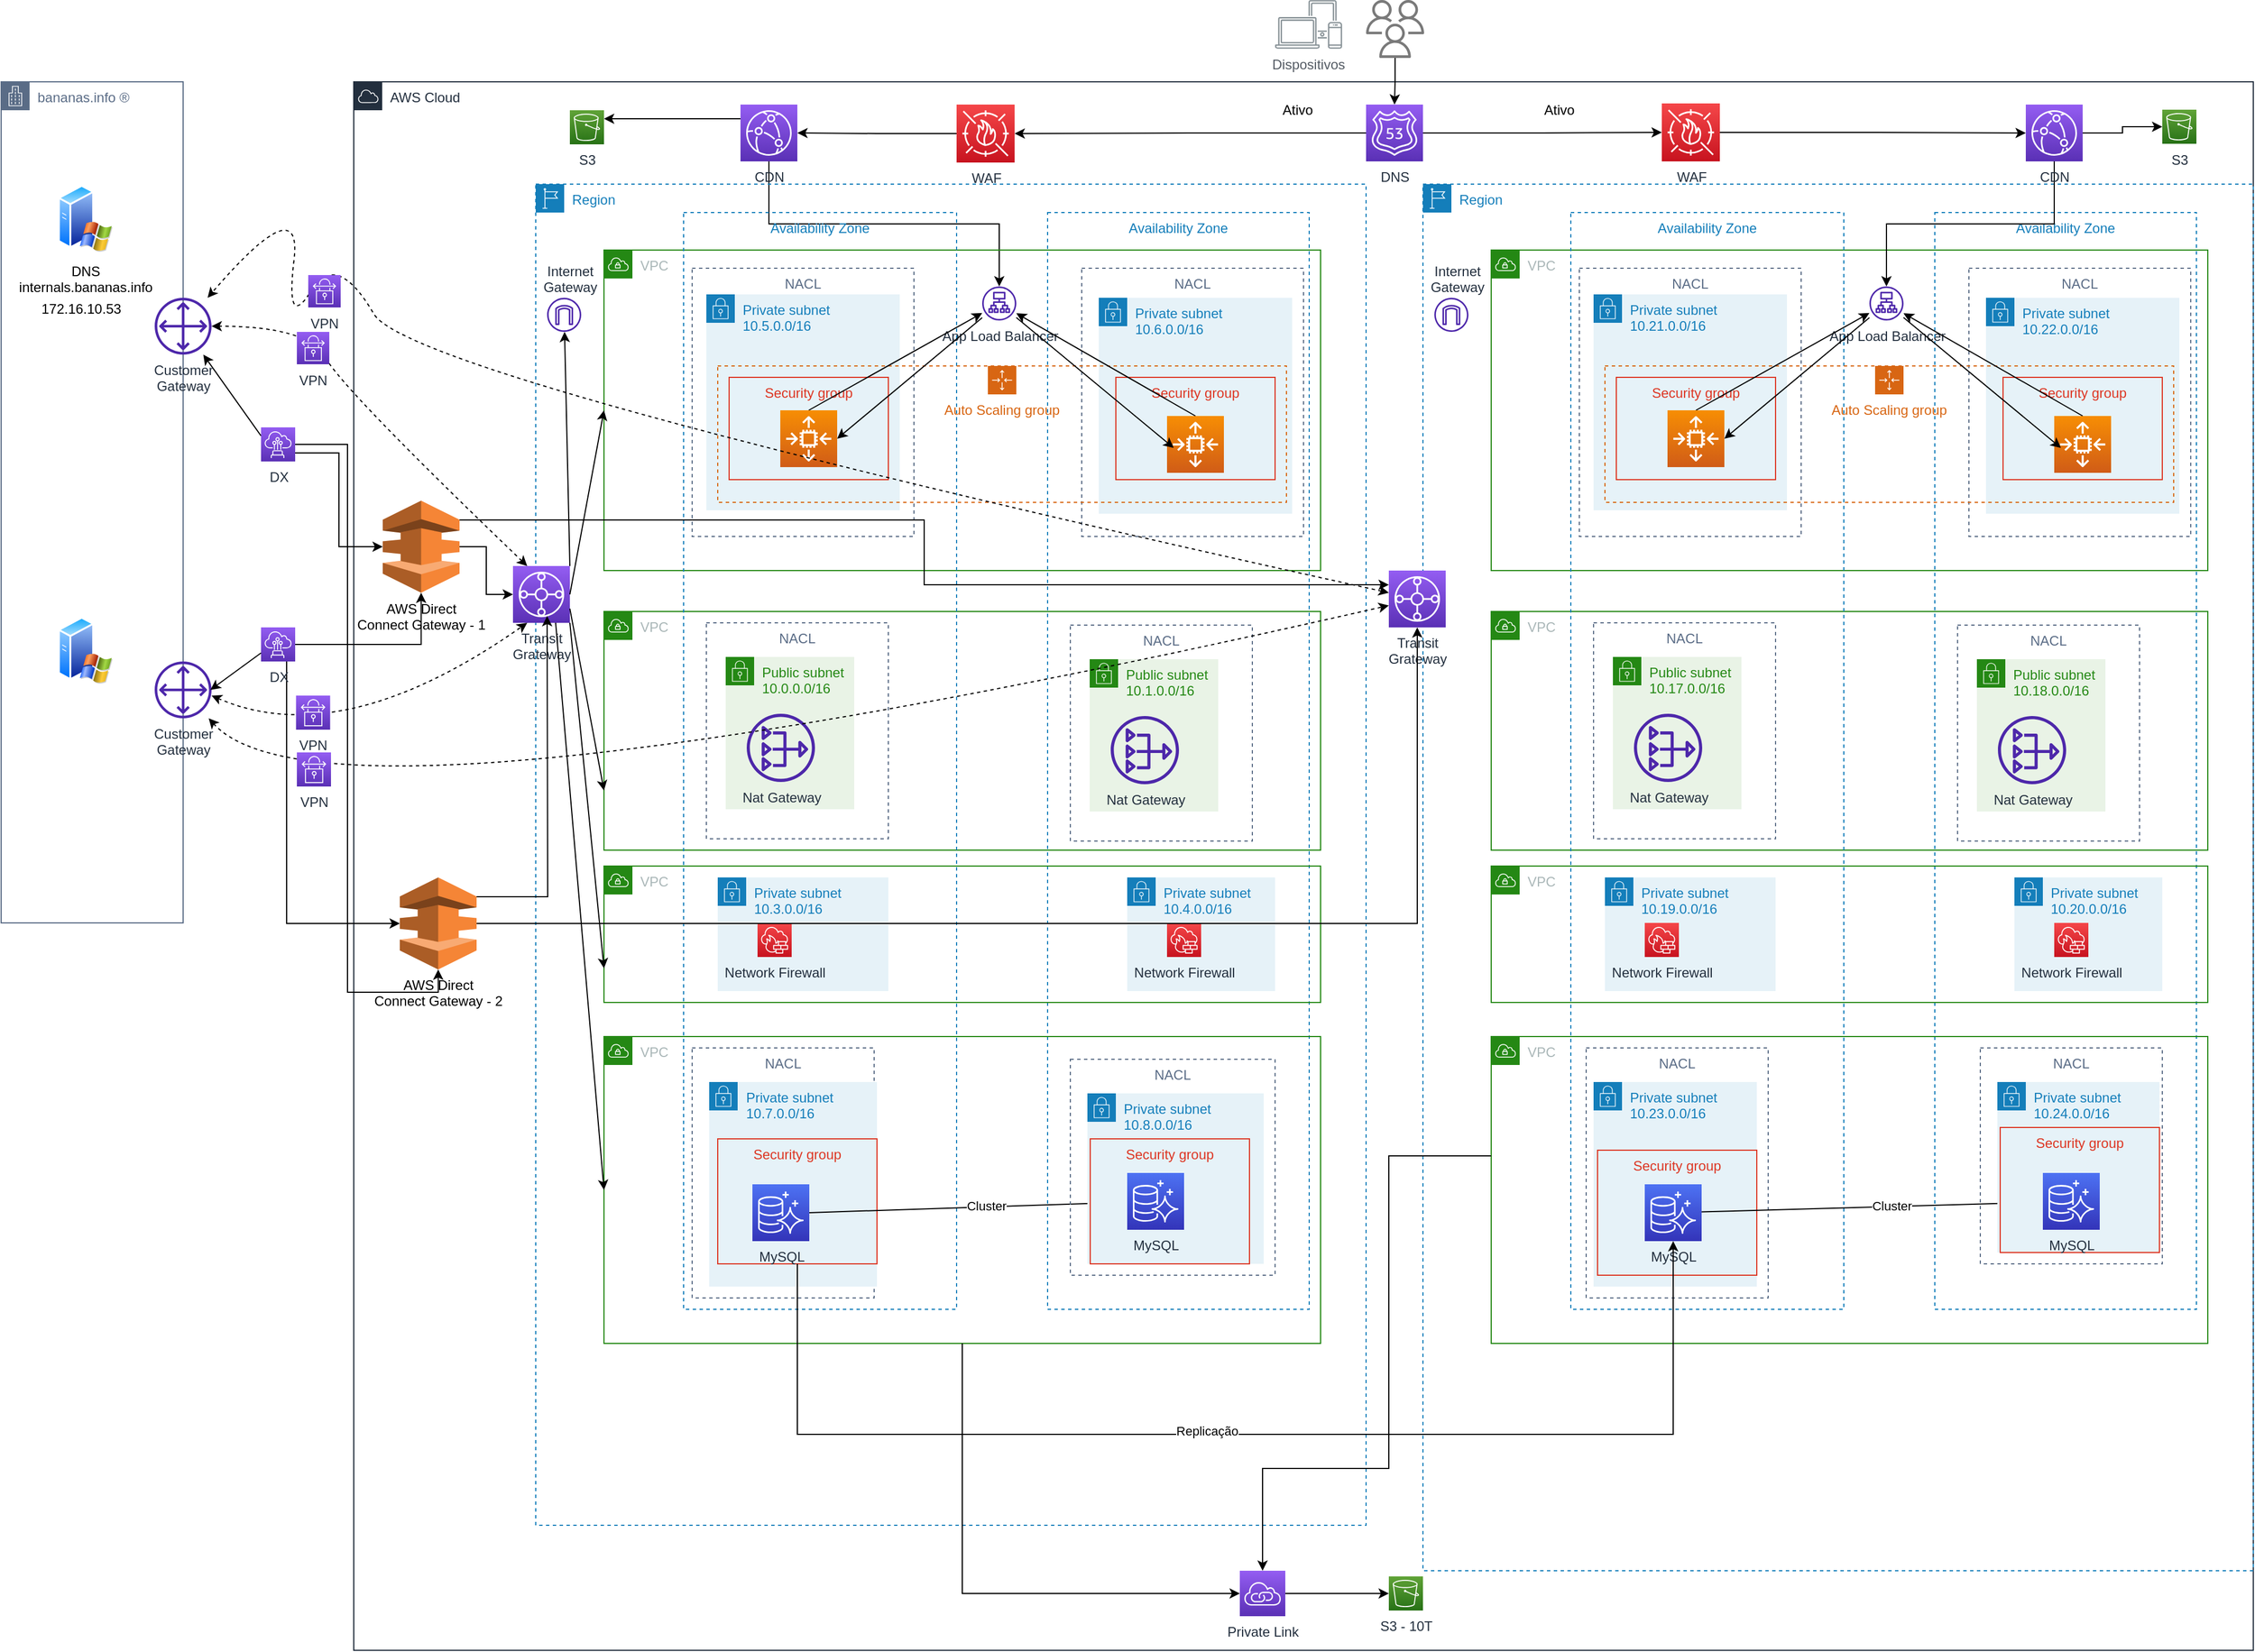 <mxfile version="19.0.2" type="device"><diagram id="HaMeA7HkGNE9Ynm7n4hS" name="Página-1"><mxGraphModel dx="2078" dy="936" grid="1" gridSize="10" guides="1" tooltips="1" connect="1" arrows="1" fold="1" page="1" pageScale="1" pageWidth="1169" pageHeight="827" math="0" shadow="0"><root><mxCell id="0"/><mxCell id="1" parent="0"/><mxCell id="5pOo0MNIu1vG4WOtXvsn-2" value="bananas.info ®" style="points=[[0,0],[0.25,0],[0.5,0],[0.75,0],[1,0],[1,0.25],[1,0.5],[1,0.75],[1,1],[0.75,1],[0.5,1],[0.25,1],[0,1],[0,0.75],[0,0.5],[0,0.25]];outlineConnect=0;gradientColor=none;html=1;whiteSpace=wrap;fontSize=12;fontStyle=0;container=1;pointerEvents=0;collapsible=0;recursiveResize=0;shape=mxgraph.aws4.group;grIcon=mxgraph.aws4.group_corporate_data_center;strokeColor=#5A6C86;fillColor=none;verticalAlign=top;align=left;spacingLeft=30;fontColor=#5A6C86;dashed=0;" parent="1" vertex="1"><mxGeometry x="40" y="80" width="160" height="740" as="geometry"/></mxCell><mxCell id="5pOo0MNIu1vG4WOtXvsn-28" value="DNS&lt;br&gt;internals.bananas.info" style="aspect=fixed;perimeter=ellipsePerimeter;html=1;align=center;shadow=0;dashed=0;spacingTop=3;image;image=img/lib/active_directory/windows_server_2.svg;" parent="5pOo0MNIu1vG4WOtXvsn-2" vertex="1"><mxGeometry x="50" y="90" width="48" height="60" as="geometry"/></mxCell><mxCell id="5pOo0MNIu1vG4WOtXvsn-29" value="" style="aspect=fixed;perimeter=ellipsePerimeter;html=1;align=center;shadow=0;dashed=0;spacingTop=3;image;image=img/lib/active_directory/windows_server_2.svg;" parent="5pOo0MNIu1vG4WOtXvsn-2" vertex="1"><mxGeometry x="50" y="470" width="48" height="60" as="geometry"/></mxCell><mxCell id="5pOo0MNIu1vG4WOtXvsn-31" value="Customer&lt;br&gt;Gateway" style="sketch=0;outlineConnect=0;fontColor=#232F3E;gradientColor=none;fillColor=#4D27AA;strokeColor=none;dashed=0;verticalLabelPosition=bottom;verticalAlign=top;align=center;html=1;fontSize=12;fontStyle=0;aspect=fixed;pointerEvents=1;shape=mxgraph.aws4.customer_gateway;" parent="5pOo0MNIu1vG4WOtXvsn-2" vertex="1"><mxGeometry x="135" y="510" width="50" height="50" as="geometry"/></mxCell><mxCell id="5pOo0MNIu1vG4WOtXvsn-1" value="AWS Cloud" style="points=[[0,0],[0.25,0],[0.5,0],[0.75,0],[1,0],[1,0.25],[1,0.5],[1,0.75],[1,1],[0.75,1],[0.5,1],[0.25,1],[0,1],[0,0.75],[0,0.5],[0,0.25]];outlineConnect=0;gradientColor=none;html=1;whiteSpace=wrap;fontSize=12;fontStyle=0;container=1;pointerEvents=0;collapsible=0;recursiveResize=0;shape=mxgraph.aws4.group;grIcon=mxgraph.aws4.group_aws_cloud;strokeColor=#232F3E;fillColor=none;verticalAlign=top;align=left;spacingLeft=30;fontColor=#232F3E;dashed=0;" parent="1" vertex="1"><mxGeometry x="350" y="80" width="1670" height="1380" as="geometry"/></mxCell><mxCell id="LIcmTBBPoV8xDMWBZbeL-169" style="edgeStyle=orthogonalEdgeStyle;rounded=0;orthogonalLoop=1;jettySize=auto;html=1;exitX=1;exitY=0.5;exitDx=0;exitDy=0;exitPerimeter=0;entryX=0;entryY=0.5;entryDx=0;entryDy=0;entryPerimeter=0;fontColor=#000000;" edge="1" parent="5pOo0MNIu1vG4WOtXvsn-1" source="5pOo0MNIu1vG4WOtXvsn-27" target="LIcmTBBPoV8xDMWBZbeL-168"><mxGeometry relative="1" as="geometry"/></mxCell><mxCell id="LIcmTBBPoV8xDMWBZbeL-173" style="edgeStyle=orthogonalEdgeStyle;rounded=0;orthogonalLoop=1;jettySize=auto;html=1;entryX=1;entryY=0.5;entryDx=0;entryDy=0;entryPerimeter=0;fontColor=#000000;" edge="1" parent="5pOo0MNIu1vG4WOtXvsn-1" source="5pOo0MNIu1vG4WOtXvsn-27" target="LIcmTBBPoV8xDMWBZbeL-164"><mxGeometry relative="1" as="geometry"/></mxCell><mxCell id="5pOo0MNIu1vG4WOtXvsn-27" value="DNS" style="sketch=0;points=[[0,0,0],[0.25,0,0],[0.5,0,0],[0.75,0,0],[1,0,0],[0,1,0],[0.25,1,0],[0.5,1,0],[0.75,1,0],[1,1,0],[0,0.25,0],[0,0.5,0],[0,0.75,0],[1,0.25,0],[1,0.5,0],[1,0.75,0]];outlineConnect=0;fontColor=#232F3E;gradientColor=#945DF2;gradientDirection=north;fillColor=#5A30B5;strokeColor=#ffffff;dashed=0;verticalLabelPosition=bottom;verticalAlign=top;align=center;html=1;fontSize=12;fontStyle=0;aspect=fixed;shape=mxgraph.aws4.resourceIcon;resIcon=mxgraph.aws4.route_53;" parent="5pOo0MNIu1vG4WOtXvsn-1" vertex="1"><mxGeometry x="890" y="20" width="50" height="50" as="geometry"/></mxCell><mxCell id="UKHc4d8hAWJadiyFLWiI-12" value="Ativo" style="text;html=1;strokeColor=none;fillColor=none;align=center;verticalAlign=middle;whiteSpace=wrap;rounded=0;" parent="5pOo0MNIu1vG4WOtXvsn-1" vertex="1"><mxGeometry x="1030" y="10" width="60" height="30" as="geometry"/></mxCell><mxCell id="UKHc4d8hAWJadiyFLWiI-13" value="Ativo" style="text;html=1;strokeColor=none;fillColor=none;align=center;verticalAlign=middle;whiteSpace=wrap;rounded=0;" parent="5pOo0MNIu1vG4WOtXvsn-1" vertex="1"><mxGeometry x="800" y="10" width="60" height="30" as="geometry"/></mxCell><mxCell id="BRITnknowRjfXfQ6orLm-6" style="edgeStyle=orthogonalEdgeStyle;rounded=0;orthogonalLoop=1;jettySize=auto;html=1;exitX=0;exitY=0.25;exitDx=0;exitDy=0;exitPerimeter=0;entryX=1;entryY=0.25;entryDx=0;entryDy=0;entryPerimeter=0;" parent="5pOo0MNIu1vG4WOtXvsn-1" source="BRITnknowRjfXfQ6orLm-1" target="BRITnknowRjfXfQ6orLm-5" edge="1"><mxGeometry relative="1" as="geometry"/></mxCell><mxCell id="LIcmTBBPoV8xDMWBZbeL-176" style="edgeStyle=orthogonalEdgeStyle;rounded=0;orthogonalLoop=1;jettySize=auto;html=1;exitX=0.5;exitY=1;exitDx=0;exitDy=0;exitPerimeter=0;fontColor=#000000;" edge="1" parent="5pOo0MNIu1vG4WOtXvsn-1" source="BRITnknowRjfXfQ6orLm-1" target="LIcmTBBPoV8xDMWBZbeL-48"><mxGeometry relative="1" as="geometry"/></mxCell><mxCell id="BRITnknowRjfXfQ6orLm-1" value="CDN" style="sketch=0;points=[[0,0,0],[0.25,0,0],[0.5,0,0],[0.75,0,0],[1,0,0],[0,1,0],[0.25,1,0],[0.5,1,0],[0.75,1,0],[1,1,0],[0,0.25,0],[0,0.5,0],[0,0.75,0],[1,0.25,0],[1,0.5,0],[1,0.75,0]];outlineConnect=0;fontColor=#232F3E;gradientColor=#945DF2;gradientDirection=north;fillColor=#5A30B5;strokeColor=#ffffff;dashed=0;verticalLabelPosition=bottom;verticalAlign=top;align=center;html=1;fontSize=12;fontStyle=0;aspect=fixed;shape=mxgraph.aws4.resourceIcon;resIcon=mxgraph.aws4.cloudfront;movableLabel=1;" parent="5pOo0MNIu1vG4WOtXvsn-1" vertex="1"><mxGeometry x="340" y="20" width="50" height="50" as="geometry"/></mxCell><mxCell id="BRITnknowRjfXfQ6orLm-5" value="S3" style="sketch=0;points=[[0,0,0],[0.25,0,0],[0.5,0,0],[0.75,0,0],[1,0,0],[0,1,0],[0.25,1,0],[0.5,1,0],[0.75,1,0],[1,1,0],[0,0.25,0],[0,0.5,0],[0,0.75,0],[1,0.25,0],[1,0.5,0],[1,0.75,0]];outlineConnect=0;fontColor=#232F3E;gradientColor=#60A337;gradientDirection=north;fillColor=#277116;strokeColor=#ffffff;dashed=0;verticalLabelPosition=bottom;verticalAlign=top;align=center;html=1;fontSize=12;fontStyle=0;aspect=fixed;shape=mxgraph.aws4.resourceIcon;resIcon=mxgraph.aws4.s3;" parent="5pOo0MNIu1vG4WOtXvsn-1" vertex="1"><mxGeometry x="190" y="25" width="30" height="30" as="geometry"/></mxCell><mxCell id="LIcmTBBPoV8xDMWBZbeL-5" value="Region" style="points=[[0,0],[0.25,0],[0.5,0],[0.75,0],[1,0],[1,0.25],[1,0.5],[1,0.75],[1,1],[0.75,1],[0.5,1],[0.25,1],[0,1],[0,0.75],[0,0.5],[0,0.25]];outlineConnect=0;gradientColor=none;html=1;whiteSpace=wrap;fontSize=12;fontStyle=0;container=1;pointerEvents=0;collapsible=0;recursiveResize=0;shape=mxgraph.aws4.group;grIcon=mxgraph.aws4.group_region;strokeColor=#147EBA;fillColor=none;verticalAlign=top;align=left;spacingLeft=30;fontColor=#147EBA;dashed=1;" vertex="1" parent="5pOo0MNIu1vG4WOtXvsn-1"><mxGeometry x="160" y="90" width="730" height="1180" as="geometry"/></mxCell><mxCell id="LIcmTBBPoV8xDMWBZbeL-6" value="VPC" style="points=[[0,0],[0.25,0],[0.5,0],[0.75,0],[1,0],[1,0.25],[1,0.5],[1,0.75],[1,1],[0.75,1],[0.5,1],[0.25,1],[0,1],[0,0.75],[0,0.5],[0,0.25]];outlineConnect=0;gradientColor=none;html=1;whiteSpace=wrap;fontSize=12;fontStyle=0;container=1;pointerEvents=0;collapsible=0;recursiveResize=0;shape=mxgraph.aws4.group;grIcon=mxgraph.aws4.group_vpc;strokeColor=#248814;fillColor=none;verticalAlign=top;align=left;spacingLeft=30;fontColor=#AAB7B8;dashed=0;" vertex="1" parent="LIcmTBBPoV8xDMWBZbeL-5"><mxGeometry x="60" y="58" width="630" height="282" as="geometry"/></mxCell><mxCell id="LIcmTBBPoV8xDMWBZbeL-48" value="App Load Balancer" style="sketch=0;outlineConnect=0;fontColor=#232F3E;gradientColor=none;fillColor=#4D27AA;strokeColor=none;dashed=0;verticalLabelPosition=bottom;verticalAlign=top;align=center;html=1;fontSize=12;fontStyle=0;aspect=fixed;pointerEvents=1;shape=mxgraph.aws4.application_load_balancer;" vertex="1" parent="LIcmTBBPoV8xDMWBZbeL-6"><mxGeometry x="332.5" y="32" width="30" height="30" as="geometry"/></mxCell><mxCell id="LIcmTBBPoV8xDMWBZbeL-22" value="VPC" style="points=[[0,0],[0.25,0],[0.5,0],[0.75,0],[1,0],[1,0.25],[1,0.5],[1,0.75],[1,1],[0.75,1],[0.5,1],[0.25,1],[0,1],[0,0.75],[0,0.5],[0,0.25]];outlineConnect=0;gradientColor=none;html=1;whiteSpace=wrap;fontSize=12;fontStyle=0;container=1;pointerEvents=0;collapsible=0;recursiveResize=0;shape=mxgraph.aws4.group;grIcon=mxgraph.aws4.group_vpc;strokeColor=#248814;fillColor=none;verticalAlign=top;align=left;spacingLeft=30;fontColor=#AAB7B8;dashed=0;" vertex="1" parent="LIcmTBBPoV8xDMWBZbeL-5"><mxGeometry x="60" y="376" width="630" height="210" as="geometry"/></mxCell><mxCell id="LIcmTBBPoV8xDMWBZbeL-23" value="Availability Zone" style="fillColor=none;strokeColor=#147EBA;dashed=1;verticalAlign=top;fontStyle=0;fontColor=#147EBA;" vertex="1" parent="LIcmTBBPoV8xDMWBZbeL-5"><mxGeometry x="130" y="25" width="240" height="965" as="geometry"/></mxCell><mxCell id="LIcmTBBPoV8xDMWBZbeL-24" value="Availability Zone" style="fillColor=none;strokeColor=#147EBA;dashed=1;verticalAlign=top;fontStyle=0;fontColor=#147EBA;" vertex="1" parent="LIcmTBBPoV8xDMWBZbeL-5"><mxGeometry x="450" y="25" width="230" height="965" as="geometry"/></mxCell><mxCell id="LIcmTBBPoV8xDMWBZbeL-34" value="NACL" style="fillColor=none;strokeColor=#5A6C86;dashed=1;verticalAlign=top;fontStyle=0;fontColor=#5A6C86;" vertex="1" parent="LIcmTBBPoV8xDMWBZbeL-5"><mxGeometry x="137.5" y="74" width="195" height="236" as="geometry"/></mxCell><mxCell id="LIcmTBBPoV8xDMWBZbeL-52" value="VPC" style="points=[[0,0],[0.25,0],[0.5,0],[0.75,0],[1,0],[1,0.25],[1,0.5],[1,0.75],[1,1],[0.75,1],[0.5,1],[0.25,1],[0,1],[0,0.75],[0,0.5],[0,0.25]];outlineConnect=0;gradientColor=none;html=1;whiteSpace=wrap;fontSize=12;fontStyle=0;container=1;pointerEvents=0;collapsible=0;recursiveResize=0;shape=mxgraph.aws4.group;grIcon=mxgraph.aws4.group_vpc;strokeColor=#248814;fillColor=none;verticalAlign=top;align=left;spacingLeft=30;fontColor=#AAB7B8;dashed=0;" vertex="1" parent="LIcmTBBPoV8xDMWBZbeL-5"><mxGeometry x="60" y="600" width="630" height="120" as="geometry"/></mxCell><mxCell id="LIcmTBBPoV8xDMWBZbeL-63" value="Private subnet&lt;br&gt;10.4.0.0/16" style="points=[[0,0],[0.25,0],[0.5,0],[0.75,0],[1,0],[1,0.25],[1,0.5],[1,0.75],[1,1],[0.75,1],[0.5,1],[0.25,1],[0,1],[0,0.75],[0,0.5],[0,0.25]];outlineConnect=0;gradientColor=none;html=1;whiteSpace=wrap;fontSize=12;fontStyle=0;container=1;pointerEvents=0;collapsible=0;recursiveResize=0;shape=mxgraph.aws4.group;grIcon=mxgraph.aws4.group_security_group;grStroke=0;strokeColor=#147EBA;fillColor=#E6F2F8;verticalAlign=top;align=left;spacingLeft=30;fontColor=#147EBA;dashed=0;" vertex="1" parent="LIcmTBBPoV8xDMWBZbeL-52"><mxGeometry x="460" y="10" width="130" height="100" as="geometry"/></mxCell><mxCell id="LIcmTBBPoV8xDMWBZbeL-64" value="Network Firewall" style="sketch=0;points=[[0,0,0],[0.25,0,0],[0.5,0,0],[0.75,0,0],[1,0,0],[0,1,0],[0.25,1,0],[0.5,1,0],[0.75,1,0],[1,1,0],[0,0.25,0],[0,0.5,0],[0,0.75,0],[1,0.25,0],[1,0.5,0],[1,0.75,0]];outlineConnect=0;fontColor=#232F3E;gradientColor=#F54749;gradientDirection=north;fillColor=#C7131F;strokeColor=#ffffff;dashed=0;verticalLabelPosition=bottom;verticalAlign=top;align=center;html=1;fontSize=12;fontStyle=0;aspect=fixed;shape=mxgraph.aws4.resourceIcon;resIcon=mxgraph.aws4.network_firewall;" vertex="1" parent="LIcmTBBPoV8xDMWBZbeL-63"><mxGeometry x="35" y="40" width="30" height="30" as="geometry"/></mxCell><mxCell id="LIcmTBBPoV8xDMWBZbeL-61" value="Private subnet&lt;br&gt;10.3.0.0/16" style="points=[[0,0],[0.25,0],[0.5,0],[0.75,0],[1,0],[1,0.25],[1,0.5],[1,0.75],[1,1],[0.75,1],[0.5,1],[0.25,1],[0,1],[0,0.75],[0,0.5],[0,0.25]];outlineConnect=0;gradientColor=none;html=1;whiteSpace=wrap;fontSize=12;fontStyle=0;container=1;pointerEvents=0;collapsible=0;recursiveResize=0;shape=mxgraph.aws4.group;grIcon=mxgraph.aws4.group_security_group;grStroke=0;strokeColor=#147EBA;fillColor=#E6F2F8;verticalAlign=top;align=left;spacingLeft=30;fontColor=#147EBA;dashed=0;" vertex="1" parent="LIcmTBBPoV8xDMWBZbeL-52"><mxGeometry x="100" y="10" width="150" height="100" as="geometry"/></mxCell><mxCell id="LIcmTBBPoV8xDMWBZbeL-62" value="Network Firewall" style="sketch=0;points=[[0,0,0],[0.25,0,0],[0.5,0,0],[0.75,0,0],[1,0,0],[0,1,0],[0.25,1,0],[0.5,1,0],[0.75,1,0],[1,1,0],[0,0.25,0],[0,0.5,0],[0,0.75,0],[1,0.25,0],[1,0.5,0],[1,0.75,0]];outlineConnect=0;fontColor=#232F3E;gradientColor=#F54749;gradientDirection=north;fillColor=#C7131F;strokeColor=#ffffff;dashed=0;verticalLabelPosition=bottom;verticalAlign=top;align=center;html=1;fontSize=12;fontStyle=0;aspect=fixed;shape=mxgraph.aws4.resourceIcon;resIcon=mxgraph.aws4.network_firewall;" vertex="1" parent="LIcmTBBPoV8xDMWBZbeL-61"><mxGeometry x="35" y="40" width="30" height="30" as="geometry"/></mxCell><mxCell id="LIcmTBBPoV8xDMWBZbeL-54" value="NACL" style="fillColor=none;strokeColor=#5A6C86;dashed=1;verticalAlign=top;fontStyle=0;fontColor=#5A6C86;" vertex="1" parent="LIcmTBBPoV8xDMWBZbeL-5"><mxGeometry x="150" y="386" width="160" height="190" as="geometry"/></mxCell><mxCell id="LIcmTBBPoV8xDMWBZbeL-55" value="Public subnet&lt;br&gt;10.0.0.0/16" style="points=[[0,0],[0.25,0],[0.5,0],[0.75,0],[1,0],[1,0.25],[1,0.5],[1,0.75],[1,1],[0.75,1],[0.5,1],[0.25,1],[0,1],[0,0.75],[0,0.5],[0,0.25]];outlineConnect=0;gradientColor=none;html=1;whiteSpace=wrap;fontSize=12;fontStyle=0;container=1;pointerEvents=0;collapsible=0;recursiveResize=0;shape=mxgraph.aws4.group;grIcon=mxgraph.aws4.group_security_group;grStroke=0;strokeColor=#248814;fillColor=#E9F3E6;verticalAlign=top;align=left;spacingLeft=30;fontColor=#248814;dashed=0;" vertex="1" parent="LIcmTBBPoV8xDMWBZbeL-5"><mxGeometry x="167" y="416" width="113" height="134" as="geometry"/></mxCell><mxCell id="LIcmTBBPoV8xDMWBZbeL-56" value="Nat Gateway" style="sketch=0;outlineConnect=0;fontColor=#232F3E;gradientColor=none;fillColor=#4D27AA;strokeColor=none;dashed=0;verticalLabelPosition=bottom;verticalAlign=top;align=center;html=1;fontSize=12;fontStyle=0;aspect=fixed;pointerEvents=1;shape=mxgraph.aws4.nat_gateway;" vertex="1" parent="LIcmTBBPoV8xDMWBZbeL-55"><mxGeometry x="18.5" y="50" width="60" height="60" as="geometry"/></mxCell><mxCell id="LIcmTBBPoV8xDMWBZbeL-60" value="VPC" style="points=[[0,0],[0.25,0],[0.5,0],[0.75,0],[1,0],[1,0.25],[1,0.5],[1,0.75],[1,1],[0.75,1],[0.5,1],[0.25,1],[0,1],[0,0.75],[0,0.5],[0,0.25]];outlineConnect=0;gradientColor=none;html=1;whiteSpace=wrap;fontSize=12;fontStyle=0;container=1;pointerEvents=0;collapsible=0;recursiveResize=0;shape=mxgraph.aws4.group;grIcon=mxgraph.aws4.group_vpc;strokeColor=#248814;fillColor=none;verticalAlign=top;align=left;spacingLeft=30;fontColor=#AAB7B8;dashed=0;" vertex="1" parent="LIcmTBBPoV8xDMWBZbeL-5"><mxGeometry x="60" y="750" width="630" height="270" as="geometry"/></mxCell><mxCell id="LIcmTBBPoV8xDMWBZbeL-184" value="NACL" style="fillColor=none;strokeColor=#5A6C86;dashed=1;verticalAlign=top;fontStyle=0;fontColor=#5A6C86;" vertex="1" parent="LIcmTBBPoV8xDMWBZbeL-60"><mxGeometry x="77.5" y="10" width="160" height="220" as="geometry"/></mxCell><mxCell id="LIcmTBBPoV8xDMWBZbeL-87" value="Private subnet&lt;br&gt;10.7.0.0/16" style="points=[[0,0],[0.25,0],[0.5,0],[0.75,0],[1,0],[1,0.25],[1,0.5],[1,0.75],[1,1],[0.75,1],[0.5,1],[0.25,1],[0,1],[0,0.75],[0,0.5],[0,0.25]];outlineConnect=0;gradientColor=none;html=1;whiteSpace=wrap;fontSize=12;fontStyle=0;container=1;pointerEvents=0;collapsible=0;recursiveResize=0;shape=mxgraph.aws4.group;grIcon=mxgraph.aws4.group_security_group;grStroke=0;strokeColor=#147EBA;fillColor=#E6F2F8;verticalAlign=top;align=left;spacingLeft=30;fontColor=#147EBA;dashed=0;" vertex="1" parent="LIcmTBBPoV8xDMWBZbeL-60"><mxGeometry x="92.5" y="40" width="147.5" height="180" as="geometry"/></mxCell><mxCell id="LIcmTBBPoV8xDMWBZbeL-191" value="Security group" style="fillColor=none;strokeColor=#DD3522;verticalAlign=top;fontStyle=0;fontColor=#DD3522;" vertex="1" parent="LIcmTBBPoV8xDMWBZbeL-87"><mxGeometry x="7.5" y="50" width="140" height="110" as="geometry"/></mxCell><mxCell id="LIcmTBBPoV8xDMWBZbeL-192" value="MySQL" style="sketch=0;points=[[0,0,0],[0.25,0,0],[0.5,0,0],[0.75,0,0],[1,0,0],[0,1,0],[0.25,1,0],[0.5,1,0],[0.75,1,0],[1,1,0],[0,0.25,0],[0,0.5,0],[0,0.75,0],[1,0.25,0],[1,0.5,0],[1,0.75,0]];outlineConnect=0;fontColor=#232F3E;gradientColor=#4D72F3;gradientDirection=north;fillColor=#3334B9;strokeColor=#ffffff;dashed=0;verticalLabelPosition=bottom;verticalAlign=top;align=center;html=1;fontSize=12;fontStyle=0;aspect=fixed;shape=mxgraph.aws4.resourceIcon;resIcon=mxgraph.aws4.aurora;" vertex="1" parent="LIcmTBBPoV8xDMWBZbeL-87"><mxGeometry x="38" y="90" width="50" height="50" as="geometry"/></mxCell><mxCell id="LIcmTBBPoV8xDMWBZbeL-91" style="edgeStyle=none;rounded=0;orthogonalLoop=1;jettySize=auto;html=1;fontColor=#00FF00;exitX=1;exitY=0.5;exitDx=0;exitDy=0;exitPerimeter=0;" edge="1" parent="LIcmTBBPoV8xDMWBZbeL-60" source="LIcmTBBPoV8xDMWBZbeL-192" target="LIcmTBBPoV8xDMWBZbeL-194"><mxGeometry relative="1" as="geometry"><mxPoint x="180.5" y="125.726" as="sourcePoint"/><mxPoint x="430" y="139.382" as="targetPoint"/></mxGeometry></mxCell><mxCell id="LIcmTBBPoV8xDMWBZbeL-92" value="&lt;font color=&quot;#000000&quot;&gt;Cluster&lt;/font&gt;" style="edgeLabel;html=1;align=center;verticalAlign=middle;resizable=0;points=[];fontColor=#00FF00;" vertex="1" connectable="0" parent="LIcmTBBPoV8xDMWBZbeL-91"><mxGeometry x="0.112" y="1" relative="1" as="geometry"><mxPoint as="offset"/></mxGeometry></mxCell><mxCell id="LIcmTBBPoV8xDMWBZbeL-187" value="NACL" style="fillColor=none;strokeColor=#5A6C86;dashed=1;verticalAlign=top;fontStyle=0;fontColor=#5A6C86;" vertex="1" parent="LIcmTBBPoV8xDMWBZbeL-60"><mxGeometry x="410" y="20" width="180" height="190" as="geometry"/></mxCell><mxCell id="LIcmTBBPoV8xDMWBZbeL-188" value="Private subnet&lt;br&gt;10.8.0.0/16" style="points=[[0,0],[0.25,0],[0.5,0],[0.75,0],[1,0],[1,0.25],[1,0.5],[1,0.75],[1,1],[0.75,1],[0.5,1],[0.25,1],[0,1],[0,0.75],[0,0.5],[0,0.25]];outlineConnect=0;gradientColor=none;html=1;whiteSpace=wrap;fontSize=12;fontStyle=0;container=1;pointerEvents=0;collapsible=0;recursiveResize=0;shape=mxgraph.aws4.group;grIcon=mxgraph.aws4.group_security_group;grStroke=0;strokeColor=#147EBA;fillColor=#E6F2F8;verticalAlign=top;align=left;spacingLeft=30;fontColor=#147EBA;dashed=0;" vertex="1" parent="LIcmTBBPoV8xDMWBZbeL-60"><mxGeometry x="425" y="50" width="155" height="150" as="geometry"/></mxCell><mxCell id="LIcmTBBPoV8xDMWBZbeL-193" value="Security group" style="fillColor=none;strokeColor=#DD3522;verticalAlign=top;fontStyle=0;fontColor=#DD3522;" vertex="1" parent="LIcmTBBPoV8xDMWBZbeL-188"><mxGeometry x="2.5" y="40" width="140" height="110" as="geometry"/></mxCell><mxCell id="LIcmTBBPoV8xDMWBZbeL-194" value="MySQL" style="sketch=0;points=[[0,0,0],[0.25,0,0],[0.5,0,0],[0.75,0,0],[1,0,0],[0,1,0],[0.25,1,0],[0.5,1,0],[0.75,1,0],[1,1,0],[0,0.25,0],[0,0.5,0],[0,0.75,0],[1,0.25,0],[1,0.5,0],[1,0.75,0]];outlineConnect=0;fontColor=#232F3E;gradientColor=#4D72F3;gradientDirection=north;fillColor=#3334B9;strokeColor=#ffffff;dashed=0;verticalLabelPosition=bottom;verticalAlign=top;align=center;html=1;fontSize=12;fontStyle=0;aspect=fixed;shape=mxgraph.aws4.resourceIcon;resIcon=mxgraph.aws4.aurora;" vertex="1" parent="LIcmTBBPoV8xDMWBZbeL-188"><mxGeometry x="35" y="70" width="50" height="50" as="geometry"/></mxCell><mxCell id="LIcmTBBPoV8xDMWBZbeL-68" value="NACL" style="fillColor=none;strokeColor=#5A6C86;dashed=1;verticalAlign=top;fontStyle=0;fontColor=#5A6C86;" vertex="1" parent="LIcmTBBPoV8xDMWBZbeL-5"><mxGeometry x="470" y="388" width="160" height="190" as="geometry"/></mxCell><mxCell id="LIcmTBBPoV8xDMWBZbeL-69" value="Public subnet&lt;br&gt;10.1.0.0/16" style="points=[[0,0],[0.25,0],[0.5,0],[0.75,0],[1,0],[1,0.25],[1,0.5],[1,0.75],[1,1],[0.75,1],[0.5,1],[0.25,1],[0,1],[0,0.75],[0,0.5],[0,0.25]];outlineConnect=0;gradientColor=none;html=1;whiteSpace=wrap;fontSize=12;fontStyle=0;container=1;pointerEvents=0;collapsible=0;recursiveResize=0;shape=mxgraph.aws4.group;grIcon=mxgraph.aws4.group_security_group;grStroke=0;strokeColor=#248814;fillColor=#E9F3E6;verticalAlign=top;align=left;spacingLeft=30;fontColor=#248814;dashed=0;" vertex="1" parent="LIcmTBBPoV8xDMWBZbeL-5"><mxGeometry x="487" y="418" width="113" height="134" as="geometry"/></mxCell><mxCell id="LIcmTBBPoV8xDMWBZbeL-70" value="Nat Gateway" style="sketch=0;outlineConnect=0;fontColor=#232F3E;gradientColor=none;fillColor=#4D27AA;strokeColor=none;dashed=0;verticalLabelPosition=bottom;verticalAlign=top;align=center;html=1;fontSize=12;fontStyle=0;aspect=fixed;pointerEvents=1;shape=mxgraph.aws4.nat_gateway;" vertex="1" parent="LIcmTBBPoV8xDMWBZbeL-69"><mxGeometry x="18.5" y="50" width="60" height="60" as="geometry"/></mxCell><mxCell id="LIcmTBBPoV8xDMWBZbeL-71" value="Private subnet&lt;br&gt;10.5.0.0/16" style="points=[[0,0],[0.25,0],[0.5,0],[0.75,0],[1,0],[1,0.25],[1,0.5],[1,0.75],[1,1],[0.75,1],[0.5,1],[0.25,1],[0,1],[0,0.75],[0,0.5],[0,0.25]];outlineConnect=0;gradientColor=none;html=1;whiteSpace=wrap;fontSize=12;fontStyle=0;container=1;pointerEvents=0;collapsible=0;recursiveResize=0;shape=mxgraph.aws4.group;grIcon=mxgraph.aws4.group_security_group;grStroke=0;strokeColor=#147EBA;fillColor=#E6F2F8;verticalAlign=top;align=left;spacingLeft=30;fontColor=#147EBA;dashed=0;" vertex="1" parent="LIcmTBBPoV8xDMWBZbeL-5"><mxGeometry x="150" y="97" width="170" height="190" as="geometry"/></mxCell><mxCell id="LIcmTBBPoV8xDMWBZbeL-73" value="NACL" style="fillColor=none;strokeColor=#5A6C86;dashed=1;verticalAlign=top;fontStyle=0;fontColor=#5A6C86;" vertex="1" parent="LIcmTBBPoV8xDMWBZbeL-5"><mxGeometry x="480" y="74" width="195" height="236" as="geometry"/></mxCell><mxCell id="LIcmTBBPoV8xDMWBZbeL-74" value="Private subnet&lt;br&gt;10.6.0.0/16" style="points=[[0,0],[0.25,0],[0.5,0],[0.75,0],[1,0],[1,0.25],[1,0.5],[1,0.75],[1,1],[0.75,1],[0.5,1],[0.25,1],[0,1],[0,0.75],[0,0.5],[0,0.25]];outlineConnect=0;gradientColor=none;html=1;whiteSpace=wrap;fontSize=12;fontStyle=0;container=1;pointerEvents=0;collapsible=0;recursiveResize=0;shape=mxgraph.aws4.group;grIcon=mxgraph.aws4.group_security_group;grStroke=0;strokeColor=#147EBA;fillColor=#E6F2F8;verticalAlign=top;align=left;spacingLeft=30;fontColor=#147EBA;dashed=0;" vertex="1" parent="LIcmTBBPoV8xDMWBZbeL-5"><mxGeometry x="495" y="100" width="170" height="190" as="geometry"/></mxCell><mxCell id="LIcmTBBPoV8xDMWBZbeL-76" value="Auto Scaling group" style="points=[[0,0],[0.25,0],[0.5,0],[0.75,0],[1,0],[1,0.25],[1,0.5],[1,0.75],[1,1],[0.75,1],[0.5,1],[0.25,1],[0,1],[0,0.75],[0,0.5],[0,0.25]];outlineConnect=0;gradientColor=none;html=1;whiteSpace=wrap;fontSize=12;fontStyle=0;container=1;pointerEvents=0;collapsible=0;recursiveResize=0;shape=mxgraph.aws4.groupCenter;grIcon=mxgraph.aws4.group_auto_scaling_group;grStroke=1;strokeColor=#D86613;fillColor=none;verticalAlign=top;align=center;fontColor=#D86613;dashed=1;spacingTop=25;" vertex="1" parent="LIcmTBBPoV8xDMWBZbeL-5"><mxGeometry x="160" y="160" width="500" height="120" as="geometry"/></mxCell><mxCell id="LIcmTBBPoV8xDMWBZbeL-80" value="Security group" style="fillColor=none;strokeColor=#DD3522;verticalAlign=top;fontStyle=0;fontColor=#DD3522;" vertex="1" parent="LIcmTBBPoV8xDMWBZbeL-76"><mxGeometry x="350" y="10" width="140" height="90" as="geometry"/></mxCell><mxCell id="LIcmTBBPoV8xDMWBZbeL-78" value="Security group" style="fillColor=none;strokeColor=#DD3522;verticalAlign=top;fontStyle=0;fontColor=#DD3522;" vertex="1" parent="LIcmTBBPoV8xDMWBZbeL-5"><mxGeometry x="170" y="170" width="140" height="90" as="geometry"/></mxCell><mxCell id="LIcmTBBPoV8xDMWBZbeL-85" style="edgeStyle=none;rounded=0;orthogonalLoop=1;jettySize=auto;html=1;exitX=0.5;exitY=0;exitDx=0;exitDy=0;exitPerimeter=0;fontColor=#00FF00;" edge="1" parent="LIcmTBBPoV8xDMWBZbeL-5" source="LIcmTBBPoV8xDMWBZbeL-79" target="LIcmTBBPoV8xDMWBZbeL-48"><mxGeometry relative="1" as="geometry"/></mxCell><mxCell id="LIcmTBBPoV8xDMWBZbeL-79" value="" style="sketch=0;points=[[0,0,0],[0.25,0,0],[0.5,0,0],[0.75,0,0],[1,0,0],[0,1,0],[0.25,1,0],[0.5,1,0],[0.75,1,0],[1,1,0],[0,0.25,0],[0,0.5,0],[0,0.75,0],[1,0.25,0],[1,0.5,0],[1,0.75,0]];outlineConnect=0;fontColor=#232F3E;gradientColor=#F78E04;gradientDirection=north;fillColor=#D05C17;strokeColor=#ffffff;dashed=0;verticalLabelPosition=bottom;verticalAlign=top;align=center;html=1;fontSize=12;fontStyle=0;aspect=fixed;shape=mxgraph.aws4.resourceIcon;resIcon=mxgraph.aws4.auto_scaling2;" vertex="1" parent="LIcmTBBPoV8xDMWBZbeL-5"><mxGeometry x="215" y="199" width="50" height="50" as="geometry"/></mxCell><mxCell id="LIcmTBBPoV8xDMWBZbeL-86" style="edgeStyle=none;rounded=0;orthogonalLoop=1;jettySize=auto;html=1;exitX=0.5;exitY=0;exitDx=0;exitDy=0;exitPerimeter=0;fontColor=#00FF00;" edge="1" parent="LIcmTBBPoV8xDMWBZbeL-5" source="LIcmTBBPoV8xDMWBZbeL-81" target="LIcmTBBPoV8xDMWBZbeL-48"><mxGeometry relative="1" as="geometry"/></mxCell><mxCell id="LIcmTBBPoV8xDMWBZbeL-81" value="" style="sketch=0;points=[[0,0,0],[0.25,0,0],[0.5,0,0],[0.75,0,0],[1,0,0],[0,1,0],[0.25,1,0],[0.5,1,0],[0.75,1,0],[1,1,0],[0,0.25,0],[0,0.5,0],[0,0.75,0],[1,0.25,0],[1,0.5,0],[1,0.75,0]];outlineConnect=0;fontColor=#232F3E;gradientColor=#F78E04;gradientDirection=north;fillColor=#D05C17;strokeColor=#ffffff;dashed=0;verticalLabelPosition=bottom;verticalAlign=top;align=center;html=1;fontSize=12;fontStyle=0;aspect=fixed;shape=mxgraph.aws4.resourceIcon;resIcon=mxgraph.aws4.auto_scaling2;" vertex="1" parent="LIcmTBBPoV8xDMWBZbeL-5"><mxGeometry x="555" y="204" width="50" height="50" as="geometry"/></mxCell><mxCell id="LIcmTBBPoV8xDMWBZbeL-82" style="rounded=0;orthogonalLoop=1;jettySize=auto;html=1;entryX=1;entryY=0.5;entryDx=0;entryDy=0;entryPerimeter=0;fontColor=#00FF00;" edge="1" parent="LIcmTBBPoV8xDMWBZbeL-5" source="LIcmTBBPoV8xDMWBZbeL-48" target="LIcmTBBPoV8xDMWBZbeL-79"><mxGeometry relative="1" as="geometry"/></mxCell><mxCell id="LIcmTBBPoV8xDMWBZbeL-83" style="edgeStyle=none;rounded=0;orthogonalLoop=1;jettySize=auto;html=1;entryX=0.117;entryY=0.561;entryDx=0;entryDy=0;entryPerimeter=0;fontColor=#00FF00;" edge="1" parent="LIcmTBBPoV8xDMWBZbeL-5" source="LIcmTBBPoV8xDMWBZbeL-48" target="LIcmTBBPoV8xDMWBZbeL-81"><mxGeometry relative="1" as="geometry"/></mxCell><mxCell id="LIcmTBBPoV8xDMWBZbeL-93" value="Internet&lt;br&gt;Gateway" style="sketch=0;outlineConnect=0;fontColor=#232F3E;gradientColor=none;fillColor=#4D27AA;strokeColor=none;dashed=0;verticalLabelPosition=bottom;verticalAlign=top;align=center;html=1;fontSize=12;fontStyle=0;aspect=fixed;pointerEvents=1;shape=mxgraph.aws4.internet_gateway;direction=east;movableLabel=1;" vertex="1" parent="LIcmTBBPoV8xDMWBZbeL-5"><mxGeometry x="10" y="100" width="30" height="30" as="geometry"><mxPoint x="5" y="-67" as="offset"/></mxGeometry></mxCell><mxCell id="5pOo0MNIu1vG4WOtXvsn-30" value="Transit&lt;br&gt;Grateway" style="sketch=0;points=[[0,0,0],[0.25,0,0],[0.5,0,0],[0.75,0,0],[1,0,0],[0,1,0],[0.25,1,0],[0.5,1,0],[0.75,1,0],[1,1,0],[0,0.25,0],[0,0.5,0],[0,0.75,0],[1,0.25,0],[1,0.5,0],[1,0.75,0]];outlineConnect=0;fontColor=#232F3E;gradientColor=#945DF2;gradientDirection=north;fillColor=#5A30B5;strokeColor=#ffffff;dashed=0;verticalLabelPosition=bottom;verticalAlign=top;align=center;html=1;fontSize=12;fontStyle=0;aspect=fixed;shape=mxgraph.aws4.resourceIcon;resIcon=mxgraph.aws4.transit_gateway;" parent="LIcmTBBPoV8xDMWBZbeL-5" vertex="1"><mxGeometry x="-20" y="336" width="50" height="50" as="geometry"/></mxCell><mxCell id="LIcmTBBPoV8xDMWBZbeL-95" style="edgeStyle=none;rounded=0;orthogonalLoop=1;jettySize=auto;html=1;exitX=0.75;exitY=1;exitDx=0;exitDy=0;exitPerimeter=0;entryX=0;entryY=0.5;entryDx=0;entryDy=0;fontColor=#000000;" edge="1" parent="LIcmTBBPoV8xDMWBZbeL-5" source="5pOo0MNIu1vG4WOtXvsn-30" target="LIcmTBBPoV8xDMWBZbeL-60"><mxGeometry relative="1" as="geometry"/></mxCell><mxCell id="LIcmTBBPoV8xDMWBZbeL-96" style="edgeStyle=none;rounded=0;orthogonalLoop=1;jettySize=auto;html=1;exitX=1;exitY=1;exitDx=0;exitDy=0;exitPerimeter=0;entryX=0;entryY=0.75;entryDx=0;entryDy=0;fontColor=#000000;" edge="1" parent="LIcmTBBPoV8xDMWBZbeL-5" source="5pOo0MNIu1vG4WOtXvsn-30" target="LIcmTBBPoV8xDMWBZbeL-52"><mxGeometry relative="1" as="geometry"/></mxCell><mxCell id="LIcmTBBPoV8xDMWBZbeL-97" style="edgeStyle=none;rounded=0;orthogonalLoop=1;jettySize=auto;html=1;exitX=1;exitY=0.75;exitDx=0;exitDy=0;exitPerimeter=0;entryX=0;entryY=0.75;entryDx=0;entryDy=0;fontColor=#000000;" edge="1" parent="LIcmTBBPoV8xDMWBZbeL-5" source="5pOo0MNIu1vG4WOtXvsn-30" target="LIcmTBBPoV8xDMWBZbeL-22"><mxGeometry relative="1" as="geometry"/></mxCell><mxCell id="LIcmTBBPoV8xDMWBZbeL-98" style="edgeStyle=none;rounded=0;orthogonalLoop=1;jettySize=auto;html=1;exitX=1;exitY=0.5;exitDx=0;exitDy=0;exitPerimeter=0;entryX=0;entryY=0.5;entryDx=0;entryDy=0;fontColor=#000000;" edge="1" parent="LIcmTBBPoV8xDMWBZbeL-5" source="5pOo0MNIu1vG4WOtXvsn-30" target="LIcmTBBPoV8xDMWBZbeL-6"><mxGeometry relative="1" as="geometry"/></mxCell><mxCell id="LIcmTBBPoV8xDMWBZbeL-99" style="edgeStyle=none;rounded=0;orthogonalLoop=1;jettySize=auto;html=1;exitX=1;exitY=0;exitDx=0;exitDy=0;exitPerimeter=0;fontColor=#000000;" edge="1" parent="LIcmTBBPoV8xDMWBZbeL-5" source="5pOo0MNIu1vG4WOtXvsn-30" target="LIcmTBBPoV8xDMWBZbeL-93"><mxGeometry relative="1" as="geometry"/></mxCell><mxCell id="LIcmTBBPoV8xDMWBZbeL-100" value="Region" style="points=[[0,0],[0.25,0],[0.5,0],[0.75,0],[1,0],[1,0.25],[1,0.5],[1,0.75],[1,1],[0.75,1],[0.5,1],[0.25,1],[0,1],[0,0.75],[0,0.5],[0,0.25]];outlineConnect=0;gradientColor=none;html=1;whiteSpace=wrap;fontSize=12;fontStyle=0;container=1;pointerEvents=0;collapsible=0;recursiveResize=0;shape=mxgraph.aws4.group;grIcon=mxgraph.aws4.group_region;strokeColor=#147EBA;fillColor=none;verticalAlign=top;align=left;spacingLeft=30;fontColor=#147EBA;dashed=1;" vertex="1" parent="5pOo0MNIu1vG4WOtXvsn-1"><mxGeometry x="940" y="90" width="730" height="1220" as="geometry"/></mxCell><mxCell id="LIcmTBBPoV8xDMWBZbeL-101" value="VPC" style="points=[[0,0],[0.25,0],[0.5,0],[0.75,0],[1,0],[1,0.25],[1,0.5],[1,0.75],[1,1],[0.75,1],[0.5,1],[0.25,1],[0,1],[0,0.75],[0,0.5],[0,0.25]];outlineConnect=0;gradientColor=none;html=1;whiteSpace=wrap;fontSize=12;fontStyle=0;container=1;pointerEvents=0;collapsible=0;recursiveResize=0;shape=mxgraph.aws4.group;grIcon=mxgraph.aws4.group_vpc;strokeColor=#248814;fillColor=none;verticalAlign=top;align=left;spacingLeft=30;fontColor=#AAB7B8;dashed=0;" vertex="1" parent="LIcmTBBPoV8xDMWBZbeL-100"><mxGeometry x="60" y="58" width="630" height="282" as="geometry"/></mxCell><mxCell id="LIcmTBBPoV8xDMWBZbeL-102" value="App Load Balancer" style="sketch=0;outlineConnect=0;fontColor=#232F3E;gradientColor=none;fillColor=#4D27AA;strokeColor=none;dashed=0;verticalLabelPosition=bottom;verticalAlign=top;align=center;html=1;fontSize=12;fontStyle=0;aspect=fixed;pointerEvents=1;shape=mxgraph.aws4.application_load_balancer;" vertex="1" parent="LIcmTBBPoV8xDMWBZbeL-101"><mxGeometry x="332.5" y="32" width="30" height="30" as="geometry"/></mxCell><mxCell id="LIcmTBBPoV8xDMWBZbeL-103" value="VPC" style="points=[[0,0],[0.25,0],[0.5,0],[0.75,0],[1,0],[1,0.25],[1,0.5],[1,0.75],[1,1],[0.75,1],[0.5,1],[0.25,1],[0,1],[0,0.75],[0,0.5],[0,0.25]];outlineConnect=0;gradientColor=none;html=1;whiteSpace=wrap;fontSize=12;fontStyle=0;container=1;pointerEvents=0;collapsible=0;recursiveResize=0;shape=mxgraph.aws4.group;grIcon=mxgraph.aws4.group_vpc;strokeColor=#248814;fillColor=none;verticalAlign=top;align=left;spacingLeft=30;fontColor=#AAB7B8;dashed=0;" vertex="1" parent="LIcmTBBPoV8xDMWBZbeL-100"><mxGeometry x="60" y="376" width="630" height="210" as="geometry"/></mxCell><mxCell id="LIcmTBBPoV8xDMWBZbeL-104" value="Availability Zone" style="fillColor=none;strokeColor=#147EBA;dashed=1;verticalAlign=top;fontStyle=0;fontColor=#147EBA;" vertex="1" parent="LIcmTBBPoV8xDMWBZbeL-100"><mxGeometry x="130" y="25" width="240" height="965" as="geometry"/></mxCell><mxCell id="LIcmTBBPoV8xDMWBZbeL-105" value="Availability Zone" style="fillColor=none;strokeColor=#147EBA;dashed=1;verticalAlign=top;fontStyle=0;fontColor=#147EBA;" vertex="1" parent="LIcmTBBPoV8xDMWBZbeL-100"><mxGeometry x="450" y="25" width="230" height="965" as="geometry"/></mxCell><mxCell id="LIcmTBBPoV8xDMWBZbeL-106" value="NACL" style="fillColor=none;strokeColor=#5A6C86;dashed=1;verticalAlign=top;fontStyle=0;fontColor=#5A6C86;" vertex="1" parent="LIcmTBBPoV8xDMWBZbeL-100"><mxGeometry x="137.5" y="74" width="195" height="236" as="geometry"/></mxCell><mxCell id="LIcmTBBPoV8xDMWBZbeL-107" value="VPC" style="points=[[0,0],[0.25,0],[0.5,0],[0.75,0],[1,0],[1,0.25],[1,0.5],[1,0.75],[1,1],[0.75,1],[0.5,1],[0.25,1],[0,1],[0,0.75],[0,0.5],[0,0.25]];outlineConnect=0;gradientColor=none;html=1;whiteSpace=wrap;fontSize=12;fontStyle=0;container=1;pointerEvents=0;collapsible=0;recursiveResize=0;shape=mxgraph.aws4.group;grIcon=mxgraph.aws4.group_vpc;strokeColor=#248814;fillColor=none;verticalAlign=top;align=left;spacingLeft=30;fontColor=#AAB7B8;dashed=0;" vertex="1" parent="LIcmTBBPoV8xDMWBZbeL-100"><mxGeometry x="60" y="600" width="630" height="120" as="geometry"/></mxCell><mxCell id="LIcmTBBPoV8xDMWBZbeL-108" value="Private subnet&lt;br&gt;10.20.0.0/16" style="points=[[0,0],[0.25,0],[0.5,0],[0.75,0],[1,0],[1,0.25],[1,0.5],[1,0.75],[1,1],[0.75,1],[0.5,1],[0.25,1],[0,1],[0,0.75],[0,0.5],[0,0.25]];outlineConnect=0;gradientColor=none;html=1;whiteSpace=wrap;fontSize=12;fontStyle=0;container=1;pointerEvents=0;collapsible=0;recursiveResize=0;shape=mxgraph.aws4.group;grIcon=mxgraph.aws4.group_security_group;grStroke=0;strokeColor=#147EBA;fillColor=#E6F2F8;verticalAlign=top;align=left;spacingLeft=30;fontColor=#147EBA;dashed=0;" vertex="1" parent="LIcmTBBPoV8xDMWBZbeL-107"><mxGeometry x="460" y="10" width="130" height="100" as="geometry"/></mxCell><mxCell id="LIcmTBBPoV8xDMWBZbeL-109" value="Network Firewall" style="sketch=0;points=[[0,0,0],[0.25,0,0],[0.5,0,0],[0.75,0,0],[1,0,0],[0,1,0],[0.25,1,0],[0.5,1,0],[0.75,1,0],[1,1,0],[0,0.25,0],[0,0.5,0],[0,0.75,0],[1,0.25,0],[1,0.5,0],[1,0.75,0]];outlineConnect=0;fontColor=#232F3E;gradientColor=#F54749;gradientDirection=north;fillColor=#C7131F;strokeColor=#ffffff;dashed=0;verticalLabelPosition=bottom;verticalAlign=top;align=center;html=1;fontSize=12;fontStyle=0;aspect=fixed;shape=mxgraph.aws4.resourceIcon;resIcon=mxgraph.aws4.network_firewall;" vertex="1" parent="LIcmTBBPoV8xDMWBZbeL-108"><mxGeometry x="35" y="40" width="30" height="30" as="geometry"/></mxCell><mxCell id="LIcmTBBPoV8xDMWBZbeL-110" value="Private subnet&lt;br&gt;10.19.0.0/16" style="points=[[0,0],[0.25,0],[0.5,0],[0.75,0],[1,0],[1,0.25],[1,0.5],[1,0.75],[1,1],[0.75,1],[0.5,1],[0.25,1],[0,1],[0,0.75],[0,0.5],[0,0.25]];outlineConnect=0;gradientColor=none;html=1;whiteSpace=wrap;fontSize=12;fontStyle=0;container=1;pointerEvents=0;collapsible=0;recursiveResize=0;shape=mxgraph.aws4.group;grIcon=mxgraph.aws4.group_security_group;grStroke=0;strokeColor=#147EBA;fillColor=#E6F2F8;verticalAlign=top;align=left;spacingLeft=30;fontColor=#147EBA;dashed=0;" vertex="1" parent="LIcmTBBPoV8xDMWBZbeL-107"><mxGeometry x="100" y="10" width="150" height="100" as="geometry"/></mxCell><mxCell id="LIcmTBBPoV8xDMWBZbeL-111" value="Network Firewall" style="sketch=0;points=[[0,0,0],[0.25,0,0],[0.5,0,0],[0.75,0,0],[1,0,0],[0,1,0],[0.25,1,0],[0.5,1,0],[0.75,1,0],[1,1,0],[0,0.25,0],[0,0.5,0],[0,0.75,0],[1,0.25,0],[1,0.5,0],[1,0.75,0]];outlineConnect=0;fontColor=#232F3E;gradientColor=#F54749;gradientDirection=north;fillColor=#C7131F;strokeColor=#ffffff;dashed=0;verticalLabelPosition=bottom;verticalAlign=top;align=center;html=1;fontSize=12;fontStyle=0;aspect=fixed;shape=mxgraph.aws4.resourceIcon;resIcon=mxgraph.aws4.network_firewall;" vertex="1" parent="LIcmTBBPoV8xDMWBZbeL-110"><mxGeometry x="35" y="40" width="30" height="30" as="geometry"/></mxCell><mxCell id="LIcmTBBPoV8xDMWBZbeL-112" value="NACL" style="fillColor=none;strokeColor=#5A6C86;dashed=1;verticalAlign=top;fontStyle=0;fontColor=#5A6C86;" vertex="1" parent="LIcmTBBPoV8xDMWBZbeL-100"><mxGeometry x="150" y="386" width="160" height="190" as="geometry"/></mxCell><mxCell id="LIcmTBBPoV8xDMWBZbeL-113" value="Public subnet&lt;br&gt;10.17.0.0/16" style="points=[[0,0],[0.25,0],[0.5,0],[0.75,0],[1,0],[1,0.25],[1,0.5],[1,0.75],[1,1],[0.75,1],[0.5,1],[0.25,1],[0,1],[0,0.75],[0,0.5],[0,0.25]];outlineConnect=0;gradientColor=none;html=1;whiteSpace=wrap;fontSize=12;fontStyle=0;container=1;pointerEvents=0;collapsible=0;recursiveResize=0;shape=mxgraph.aws4.group;grIcon=mxgraph.aws4.group_security_group;grStroke=0;strokeColor=#248814;fillColor=#E9F3E6;verticalAlign=top;align=left;spacingLeft=30;fontColor=#248814;dashed=0;" vertex="1" parent="LIcmTBBPoV8xDMWBZbeL-100"><mxGeometry x="167" y="416" width="113" height="134" as="geometry"/></mxCell><mxCell id="LIcmTBBPoV8xDMWBZbeL-114" value="Nat Gateway" style="sketch=0;outlineConnect=0;fontColor=#232F3E;gradientColor=none;fillColor=#4D27AA;strokeColor=none;dashed=0;verticalLabelPosition=bottom;verticalAlign=top;align=center;html=1;fontSize=12;fontStyle=0;aspect=fixed;pointerEvents=1;shape=mxgraph.aws4.nat_gateway;" vertex="1" parent="LIcmTBBPoV8xDMWBZbeL-113"><mxGeometry x="18.5" y="50" width="60" height="60" as="geometry"/></mxCell><mxCell id="LIcmTBBPoV8xDMWBZbeL-115" value="VPC" style="points=[[0,0],[0.25,0],[0.5,0],[0.75,0],[1,0],[1,0.25],[1,0.5],[1,0.75],[1,1],[0.75,1],[0.5,1],[0.25,1],[0,1],[0,0.75],[0,0.5],[0,0.25]];outlineConnect=0;gradientColor=none;html=1;whiteSpace=wrap;fontSize=12;fontStyle=0;container=1;pointerEvents=0;collapsible=0;recursiveResize=0;shape=mxgraph.aws4.group;grIcon=mxgraph.aws4.group_vpc;strokeColor=#248814;fillColor=none;verticalAlign=top;align=left;spacingLeft=30;fontColor=#AAB7B8;dashed=0;" vertex="1" parent="LIcmTBBPoV8xDMWBZbeL-100"><mxGeometry x="60" y="750" width="630" height="270" as="geometry"/></mxCell><mxCell id="LIcmTBBPoV8xDMWBZbeL-177" value="NACL" style="fillColor=none;strokeColor=#5A6C86;dashed=1;verticalAlign=top;fontStyle=0;fontColor=#5A6C86;" vertex="1" parent="LIcmTBBPoV8xDMWBZbeL-115"><mxGeometry x="83.5" y="10" width="160" height="220" as="geometry"/></mxCell><mxCell id="LIcmTBBPoV8xDMWBZbeL-133" value="Private subnet&lt;br&gt;10.23.0.0/16" style="points=[[0,0],[0.25,0],[0.5,0],[0.75,0],[1,0],[1,0.25],[1,0.5],[1,0.75],[1,1],[0.75,1],[0.5,1],[0.25,1],[0,1],[0,0.75],[0,0.5],[0,0.25]];outlineConnect=0;gradientColor=none;html=1;whiteSpace=wrap;fontSize=12;fontStyle=0;container=1;pointerEvents=0;collapsible=0;recursiveResize=0;shape=mxgraph.aws4.group;grIcon=mxgraph.aws4.group_security_group;grStroke=0;strokeColor=#147EBA;fillColor=#E6F2F8;verticalAlign=top;align=left;spacingLeft=30;fontColor=#147EBA;dashed=0;" vertex="1" parent="LIcmTBBPoV8xDMWBZbeL-115"><mxGeometry x="90" y="40" width="143.5" height="180" as="geometry"/></mxCell><mxCell id="LIcmTBBPoV8xDMWBZbeL-182" value="Security group" style="fillColor=none;strokeColor=#DD3522;verticalAlign=top;fontStyle=0;fontColor=#DD3522;" vertex="1" parent="LIcmTBBPoV8xDMWBZbeL-133"><mxGeometry x="3.5" y="60" width="140" height="110" as="geometry"/></mxCell><mxCell id="LIcmTBBPoV8xDMWBZbeL-136" value="MySQL" style="sketch=0;points=[[0,0,0],[0.25,0,0],[0.5,0,0],[0.75,0,0],[1,0,0],[0,1,0],[0.25,1,0],[0.5,1,0],[0.75,1,0],[1,1,0],[0,0.25,0],[0,0.5,0],[0,0.75,0],[1,0.25,0],[1,0.5,0],[1,0.75,0]];outlineConnect=0;fontColor=#232F3E;gradientColor=#4D72F3;gradientDirection=north;fillColor=#3334B9;strokeColor=#ffffff;dashed=0;verticalLabelPosition=bottom;verticalAlign=top;align=center;html=1;fontSize=12;fontStyle=0;aspect=fixed;shape=mxgraph.aws4.resourceIcon;resIcon=mxgraph.aws4.aurora;" vertex="1" parent="LIcmTBBPoV8xDMWBZbeL-133"><mxGeometry x="45" y="90" width="50" height="50" as="geometry"/></mxCell><mxCell id="LIcmTBBPoV8xDMWBZbeL-134" style="edgeStyle=none;rounded=0;orthogonalLoop=1;jettySize=auto;html=1;fontColor=#00FF00;" edge="1" parent="LIcmTBBPoV8xDMWBZbeL-115" source="LIcmTBBPoV8xDMWBZbeL-136" target="LIcmTBBPoV8xDMWBZbeL-181"><mxGeometry relative="1" as="geometry"><mxPoint x="460" y="97.273" as="targetPoint"/></mxGeometry></mxCell><mxCell id="LIcmTBBPoV8xDMWBZbeL-135" value="&lt;font color=&quot;#000000&quot;&gt;Cluster&lt;/font&gt;" style="edgeLabel;html=1;align=center;verticalAlign=middle;resizable=0;points=[];fontColor=#00FF00;" vertex="1" connectable="0" parent="LIcmTBBPoV8xDMWBZbeL-134"><mxGeometry x="0.112" y="1" relative="1" as="geometry"><mxPoint as="offset"/></mxGeometry></mxCell><mxCell id="LIcmTBBPoV8xDMWBZbeL-179" value="NACL" style="fillColor=none;strokeColor=#5A6C86;dashed=1;verticalAlign=top;fontStyle=0;fontColor=#5A6C86;" vertex="1" parent="LIcmTBBPoV8xDMWBZbeL-115"><mxGeometry x="430" y="10" width="160" height="190" as="geometry"/></mxCell><mxCell id="LIcmTBBPoV8xDMWBZbeL-180" value="Private subnet&lt;br&gt;10.24.0.0/16" style="points=[[0,0],[0.25,0],[0.5,0],[0.75,0],[1,0],[1,0.25],[1,0.5],[1,0.75],[1,1],[0.75,1],[0.5,1],[0.25,1],[0,1],[0,0.75],[0,0.5],[0,0.25]];outlineConnect=0;gradientColor=none;html=1;whiteSpace=wrap;fontSize=12;fontStyle=0;container=1;pointerEvents=0;collapsible=0;recursiveResize=0;shape=mxgraph.aws4.group;grIcon=mxgraph.aws4.group_security_group;grStroke=0;strokeColor=#147EBA;fillColor=#E6F2F8;verticalAlign=top;align=left;spacingLeft=30;fontColor=#147EBA;dashed=0;" vertex="1" parent="LIcmTBBPoV8xDMWBZbeL-115"><mxGeometry x="445" y="40" width="142.5" height="150" as="geometry"/></mxCell><mxCell id="LIcmTBBPoV8xDMWBZbeL-183" value="Security group" style="fillColor=none;strokeColor=#DD3522;verticalAlign=top;fontStyle=0;fontColor=#DD3522;" vertex="1" parent="LIcmTBBPoV8xDMWBZbeL-180"><mxGeometry x="2.5" y="40" width="140" height="110" as="geometry"/></mxCell><mxCell id="LIcmTBBPoV8xDMWBZbeL-181" value="MySQL" style="sketch=0;points=[[0,0,0],[0.25,0,0],[0.5,0,0],[0.75,0,0],[1,0,0],[0,1,0],[0.25,1,0],[0.5,1,0],[0.75,1,0],[1,1,0],[0,0.25,0],[0,0.5,0],[0,0.75,0],[1,0.25,0],[1,0.5,0],[1,0.75,0]];outlineConnect=0;fontColor=#232F3E;gradientColor=#4D72F3;gradientDirection=north;fillColor=#3334B9;strokeColor=#ffffff;dashed=0;verticalLabelPosition=bottom;verticalAlign=top;align=center;html=1;fontSize=12;fontStyle=0;aspect=fixed;shape=mxgraph.aws4.resourceIcon;resIcon=mxgraph.aws4.aurora;" vertex="1" parent="LIcmTBBPoV8xDMWBZbeL-180"><mxGeometry x="40" y="80" width="50" height="50" as="geometry"/></mxCell><mxCell id="LIcmTBBPoV8xDMWBZbeL-118" value="NACL" style="fillColor=none;strokeColor=#5A6C86;dashed=1;verticalAlign=top;fontStyle=0;fontColor=#5A6C86;" vertex="1" parent="LIcmTBBPoV8xDMWBZbeL-100"><mxGeometry x="470" y="388" width="160" height="190" as="geometry"/></mxCell><mxCell id="LIcmTBBPoV8xDMWBZbeL-119" value="Public subnet&lt;br&gt;10.18.0.0/16" style="points=[[0,0],[0.25,0],[0.5,0],[0.75,0],[1,0],[1,0.25],[1,0.5],[1,0.75],[1,1],[0.75,1],[0.5,1],[0.25,1],[0,1],[0,0.75],[0,0.5],[0,0.25]];outlineConnect=0;gradientColor=none;html=1;whiteSpace=wrap;fontSize=12;fontStyle=0;container=1;pointerEvents=0;collapsible=0;recursiveResize=0;shape=mxgraph.aws4.group;grIcon=mxgraph.aws4.group_security_group;grStroke=0;strokeColor=#248814;fillColor=#E9F3E6;verticalAlign=top;align=left;spacingLeft=30;fontColor=#248814;dashed=0;" vertex="1" parent="LIcmTBBPoV8xDMWBZbeL-100"><mxGeometry x="487" y="418" width="113" height="134" as="geometry"/></mxCell><mxCell id="LIcmTBBPoV8xDMWBZbeL-120" value="Nat Gateway" style="sketch=0;outlineConnect=0;fontColor=#232F3E;gradientColor=none;fillColor=#4D27AA;strokeColor=none;dashed=0;verticalLabelPosition=bottom;verticalAlign=top;align=center;html=1;fontSize=12;fontStyle=0;aspect=fixed;pointerEvents=1;shape=mxgraph.aws4.nat_gateway;" vertex="1" parent="LIcmTBBPoV8xDMWBZbeL-119"><mxGeometry x="18.5" y="50" width="60" height="60" as="geometry"/></mxCell><mxCell id="LIcmTBBPoV8xDMWBZbeL-121" value="Private subnet&lt;br&gt;10.21.0.0/16" style="points=[[0,0],[0.25,0],[0.5,0],[0.75,0],[1,0],[1,0.25],[1,0.5],[1,0.75],[1,1],[0.75,1],[0.5,1],[0.25,1],[0,1],[0,0.75],[0,0.5],[0,0.25]];outlineConnect=0;gradientColor=none;html=1;whiteSpace=wrap;fontSize=12;fontStyle=0;container=1;pointerEvents=0;collapsible=0;recursiveResize=0;shape=mxgraph.aws4.group;grIcon=mxgraph.aws4.group_security_group;grStroke=0;strokeColor=#147EBA;fillColor=#E6F2F8;verticalAlign=top;align=left;spacingLeft=30;fontColor=#147EBA;dashed=0;" vertex="1" parent="LIcmTBBPoV8xDMWBZbeL-100"><mxGeometry x="150" y="97" width="170" height="190" as="geometry"/></mxCell><mxCell id="LIcmTBBPoV8xDMWBZbeL-122" value="NACL" style="fillColor=none;strokeColor=#5A6C86;dashed=1;verticalAlign=top;fontStyle=0;fontColor=#5A6C86;" vertex="1" parent="LIcmTBBPoV8xDMWBZbeL-100"><mxGeometry x="480" y="74" width="195" height="236" as="geometry"/></mxCell><mxCell id="LIcmTBBPoV8xDMWBZbeL-123" value="Private subnet&lt;br&gt;10.22.0.0/16" style="points=[[0,0],[0.25,0],[0.5,0],[0.75,0],[1,0],[1,0.25],[1,0.5],[1,0.75],[1,1],[0.75,1],[0.5,1],[0.25,1],[0,1],[0,0.75],[0,0.5],[0,0.25]];outlineConnect=0;gradientColor=none;html=1;whiteSpace=wrap;fontSize=12;fontStyle=0;container=1;pointerEvents=0;collapsible=0;recursiveResize=0;shape=mxgraph.aws4.group;grIcon=mxgraph.aws4.group_security_group;grStroke=0;strokeColor=#147EBA;fillColor=#E6F2F8;verticalAlign=top;align=left;spacingLeft=30;fontColor=#147EBA;dashed=0;" vertex="1" parent="LIcmTBBPoV8xDMWBZbeL-100"><mxGeometry x="495" y="100" width="170" height="190" as="geometry"/></mxCell><mxCell id="LIcmTBBPoV8xDMWBZbeL-124" value="Auto Scaling group" style="points=[[0,0],[0.25,0],[0.5,0],[0.75,0],[1,0],[1,0.25],[1,0.5],[1,0.75],[1,1],[0.75,1],[0.5,1],[0.25,1],[0,1],[0,0.75],[0,0.5],[0,0.25]];outlineConnect=0;gradientColor=none;html=1;whiteSpace=wrap;fontSize=12;fontStyle=0;container=1;pointerEvents=0;collapsible=0;recursiveResize=0;shape=mxgraph.aws4.groupCenter;grIcon=mxgraph.aws4.group_auto_scaling_group;grStroke=1;strokeColor=#D86613;fillColor=none;verticalAlign=top;align=center;fontColor=#D86613;dashed=1;spacingTop=25;" vertex="1" parent="LIcmTBBPoV8xDMWBZbeL-100"><mxGeometry x="160" y="160" width="500" height="120" as="geometry"/></mxCell><mxCell id="LIcmTBBPoV8xDMWBZbeL-125" value="Security group" style="fillColor=none;strokeColor=#DD3522;verticalAlign=top;fontStyle=0;fontColor=#DD3522;" vertex="1" parent="LIcmTBBPoV8xDMWBZbeL-124"><mxGeometry x="350" y="10" width="140" height="90" as="geometry"/></mxCell><mxCell id="LIcmTBBPoV8xDMWBZbeL-126" value="Security group" style="fillColor=none;strokeColor=#DD3522;verticalAlign=top;fontStyle=0;fontColor=#DD3522;" vertex="1" parent="LIcmTBBPoV8xDMWBZbeL-100"><mxGeometry x="170" y="170" width="140" height="90" as="geometry"/></mxCell><mxCell id="LIcmTBBPoV8xDMWBZbeL-127" style="edgeStyle=none;rounded=0;orthogonalLoop=1;jettySize=auto;html=1;exitX=0.5;exitY=0;exitDx=0;exitDy=0;exitPerimeter=0;fontColor=#00FF00;" edge="1" parent="LIcmTBBPoV8xDMWBZbeL-100" source="LIcmTBBPoV8xDMWBZbeL-128" target="LIcmTBBPoV8xDMWBZbeL-102"><mxGeometry relative="1" as="geometry"/></mxCell><mxCell id="LIcmTBBPoV8xDMWBZbeL-128" value="" style="sketch=0;points=[[0,0,0],[0.25,0,0],[0.5,0,0],[0.75,0,0],[1,0,0],[0,1,0],[0.25,1,0],[0.5,1,0],[0.75,1,0],[1,1,0],[0,0.25,0],[0,0.5,0],[0,0.75,0],[1,0.25,0],[1,0.5,0],[1,0.75,0]];outlineConnect=0;fontColor=#232F3E;gradientColor=#F78E04;gradientDirection=north;fillColor=#D05C17;strokeColor=#ffffff;dashed=0;verticalLabelPosition=bottom;verticalAlign=top;align=center;html=1;fontSize=12;fontStyle=0;aspect=fixed;shape=mxgraph.aws4.resourceIcon;resIcon=mxgraph.aws4.auto_scaling2;" vertex="1" parent="LIcmTBBPoV8xDMWBZbeL-100"><mxGeometry x="215" y="199" width="50" height="50" as="geometry"/></mxCell><mxCell id="LIcmTBBPoV8xDMWBZbeL-129" style="edgeStyle=none;rounded=0;orthogonalLoop=1;jettySize=auto;html=1;exitX=0.5;exitY=0;exitDx=0;exitDy=0;exitPerimeter=0;fontColor=#00FF00;" edge="1" parent="LIcmTBBPoV8xDMWBZbeL-100" source="LIcmTBBPoV8xDMWBZbeL-130" target="LIcmTBBPoV8xDMWBZbeL-102"><mxGeometry relative="1" as="geometry"/></mxCell><mxCell id="LIcmTBBPoV8xDMWBZbeL-130" value="" style="sketch=0;points=[[0,0,0],[0.25,0,0],[0.5,0,0],[0.75,0,0],[1,0,0],[0,1,0],[0.25,1,0],[0.5,1,0],[0.75,1,0],[1,1,0],[0,0.25,0],[0,0.5,0],[0,0.75,0],[1,0.25,0],[1,0.5,0],[1,0.75,0]];outlineConnect=0;fontColor=#232F3E;gradientColor=#F78E04;gradientDirection=north;fillColor=#D05C17;strokeColor=#ffffff;dashed=0;verticalLabelPosition=bottom;verticalAlign=top;align=center;html=1;fontSize=12;fontStyle=0;aspect=fixed;shape=mxgraph.aws4.resourceIcon;resIcon=mxgraph.aws4.auto_scaling2;" vertex="1" parent="LIcmTBBPoV8xDMWBZbeL-100"><mxGeometry x="555" y="204" width="50" height="50" as="geometry"/></mxCell><mxCell id="LIcmTBBPoV8xDMWBZbeL-131" style="rounded=0;orthogonalLoop=1;jettySize=auto;html=1;entryX=1;entryY=0.5;entryDx=0;entryDy=0;entryPerimeter=0;fontColor=#00FF00;" edge="1" parent="LIcmTBBPoV8xDMWBZbeL-100" source="LIcmTBBPoV8xDMWBZbeL-102" target="LIcmTBBPoV8xDMWBZbeL-128"><mxGeometry relative="1" as="geometry"/></mxCell><mxCell id="LIcmTBBPoV8xDMWBZbeL-132" style="edgeStyle=none;rounded=0;orthogonalLoop=1;jettySize=auto;html=1;entryX=0.117;entryY=0.561;entryDx=0;entryDy=0;entryPerimeter=0;fontColor=#00FF00;" edge="1" parent="LIcmTBBPoV8xDMWBZbeL-100" source="LIcmTBBPoV8xDMWBZbeL-102" target="LIcmTBBPoV8xDMWBZbeL-130"><mxGeometry relative="1" as="geometry"/></mxCell><mxCell id="LIcmTBBPoV8xDMWBZbeL-137" value="Internet&lt;br&gt;Gateway" style="sketch=0;outlineConnect=0;fontColor=#232F3E;gradientColor=none;fillColor=#4D27AA;strokeColor=none;dashed=0;verticalLabelPosition=bottom;verticalAlign=top;align=center;html=1;fontSize=12;fontStyle=0;aspect=fixed;pointerEvents=1;shape=mxgraph.aws4.internet_gateway;direction=east;movableLabel=1;" vertex="1" parent="LIcmTBBPoV8xDMWBZbeL-100"><mxGeometry x="10" y="100" width="30" height="30" as="geometry"><mxPoint x="5" y="-67" as="offset"/></mxGeometry></mxCell><mxCell id="LIcmTBBPoV8xDMWBZbeL-146" value="Transit&lt;br&gt;Grateway" style="sketch=0;points=[[0,0,0],[0.25,0,0],[0.5,0,0],[0.75,0,0],[1,0,0],[0,1,0],[0.25,1,0],[0.5,1,0],[0.75,1,0],[1,1,0],[0,0.25,0],[0,0.5,0],[0,0.75,0],[1,0.25,0],[1,0.5,0],[1,0.75,0]];outlineConnect=0;fontColor=#232F3E;gradientColor=#945DF2;gradientDirection=north;fillColor=#5A30B5;strokeColor=#ffffff;dashed=0;verticalLabelPosition=bottom;verticalAlign=top;align=center;html=1;fontSize=12;fontStyle=0;aspect=fixed;shape=mxgraph.aws4.resourceIcon;resIcon=mxgraph.aws4.transit_gateway;" vertex="1" parent="LIcmTBBPoV8xDMWBZbeL-100"><mxGeometry x="-30" y="340" width="50" height="50" as="geometry"/></mxCell><mxCell id="LIcmTBBPoV8xDMWBZbeL-139" value="S3 - 10T" style="sketch=0;points=[[0,0,0],[0.25,0,0],[0.5,0,0],[0.75,0,0],[1,0,0],[0,1,0],[0.25,1,0],[0.5,1,0],[0.75,1,0],[1,1,0],[0,0.25,0],[0,0.5,0],[0,0.75,0],[1,0.25,0],[1,0.5,0],[1,0.75,0]];outlineConnect=0;fontColor=#232F3E;gradientColor=#60A337;gradientDirection=north;fillColor=#277116;strokeColor=#ffffff;dashed=0;verticalLabelPosition=bottom;verticalAlign=top;align=center;html=1;fontSize=12;fontStyle=0;aspect=fixed;shape=mxgraph.aws4.resourceIcon;resIcon=mxgraph.aws4.s3;" vertex="1" parent="5pOo0MNIu1vG4WOtXvsn-1"><mxGeometry x="910" y="1315" width="30" height="30" as="geometry"/></mxCell><mxCell id="LIcmTBBPoV8xDMWBZbeL-141" style="edgeStyle=orthogonalEdgeStyle;rounded=0;orthogonalLoop=1;jettySize=auto;html=1;exitX=1;exitY=0.5;exitDx=0;exitDy=0;exitPerimeter=0;fontColor=#000000;" edge="1" parent="5pOo0MNIu1vG4WOtXvsn-1" source="LIcmTBBPoV8xDMWBZbeL-140" target="LIcmTBBPoV8xDMWBZbeL-139"><mxGeometry relative="1" as="geometry"/></mxCell><mxCell id="LIcmTBBPoV8xDMWBZbeL-140" value="Private Link" style="sketch=0;points=[[0,0,0],[0.25,0,0],[0.5,0,0],[0.75,0,0],[1,0,0],[0,1,0],[0.25,1,0],[0.5,1,0],[0.75,1,0],[1,1,0],[0,0.25,0],[0,0.5,0],[0,0.75,0],[1,0.25,0],[1,0.5,0],[1,0.75,0]];outlineConnect=0;fontColor=#232F3E;gradientColor=#945DF2;gradientDirection=north;fillColor=#5A30B5;strokeColor=#ffffff;dashed=0;verticalLabelPosition=bottom;verticalAlign=top;align=center;html=1;fontSize=12;fontStyle=0;aspect=fixed;shape=mxgraph.aws4.resourceIcon;resIcon=mxgraph.aws4.vpc_privatelink;" vertex="1" parent="5pOo0MNIu1vG4WOtXvsn-1"><mxGeometry x="779" y="1310" width="40" height="40" as="geometry"/></mxCell><mxCell id="LIcmTBBPoV8xDMWBZbeL-142" style="edgeStyle=orthogonalEdgeStyle;rounded=0;orthogonalLoop=1;jettySize=auto;html=1;entryX=0;entryY=0.5;entryDx=0;entryDy=0;entryPerimeter=0;fontColor=#000000;" edge="1" parent="5pOo0MNIu1vG4WOtXvsn-1" source="LIcmTBBPoV8xDMWBZbeL-60" target="LIcmTBBPoV8xDMWBZbeL-140"><mxGeometry relative="1" as="geometry"/></mxCell><mxCell id="LIcmTBBPoV8xDMWBZbeL-143" style="edgeStyle=orthogonalEdgeStyle;rounded=0;orthogonalLoop=1;jettySize=auto;html=1;entryX=0.5;entryY=0;entryDx=0;entryDy=0;entryPerimeter=0;fontColor=#000000;" edge="1" parent="5pOo0MNIu1vG4WOtXvsn-1" source="LIcmTBBPoV8xDMWBZbeL-115" target="LIcmTBBPoV8xDMWBZbeL-140"><mxGeometry relative="1" as="geometry"><Array as="points"><mxPoint x="910" y="945"/><mxPoint x="910" y="1220"/><mxPoint x="799" y="1220"/></Array></mxGeometry></mxCell><mxCell id="LIcmTBBPoV8xDMWBZbeL-152" style="edgeStyle=orthogonalEdgeStyle;rounded=0;orthogonalLoop=1;jettySize=auto;html=1;exitX=1;exitY=0.5;exitDx=0;exitDy=0;exitPerimeter=0;fontColor=#000000;" edge="1" parent="5pOo0MNIu1vG4WOtXvsn-1" source="LIcmTBBPoV8xDMWBZbeL-144" target="5pOo0MNIu1vG4WOtXvsn-30"><mxGeometry relative="1" as="geometry"/></mxCell><mxCell id="LIcmTBBPoV8xDMWBZbeL-153" style="edgeStyle=orthogonalEdgeStyle;rounded=0;orthogonalLoop=1;jettySize=auto;html=1;exitX=1;exitY=0.21;exitDx=0;exitDy=0;exitPerimeter=0;entryX=0;entryY=0.25;entryDx=0;entryDy=0;entryPerimeter=0;fontColor=#000000;" edge="1" parent="5pOo0MNIu1vG4WOtXvsn-1" source="LIcmTBBPoV8xDMWBZbeL-144" target="LIcmTBBPoV8xDMWBZbeL-146"><mxGeometry relative="1" as="geometry"/></mxCell><mxCell id="LIcmTBBPoV8xDMWBZbeL-144" value="AWS Direct &lt;br&gt;Connect Gateway - 1" style="outlineConnect=0;dashed=0;verticalLabelPosition=bottom;verticalAlign=top;align=center;html=1;shape=mxgraph.aws3.direct_connect;fillColor=#F58536;gradientColor=none;fontColor=#000000;" vertex="1" parent="5pOo0MNIu1vG4WOtXvsn-1"><mxGeometry x="25.5" y="368.5" width="67.5" height="81" as="geometry"/></mxCell><mxCell id="LIcmTBBPoV8xDMWBZbeL-163" style="edgeStyle=orthogonalEdgeStyle;rounded=0;orthogonalLoop=1;jettySize=auto;html=1;exitX=1;exitY=0.5;exitDx=0;exitDy=0;exitPerimeter=0;entryX=0.5;entryY=1;entryDx=0;entryDy=0;entryPerimeter=0;fontColor=#000000;" edge="1" parent="5pOo0MNIu1vG4WOtXvsn-1" source="LIcmTBBPoV8xDMWBZbeL-159" target="LIcmTBBPoV8xDMWBZbeL-146"><mxGeometry relative="1" as="geometry"/></mxCell><mxCell id="LIcmTBBPoV8xDMWBZbeL-159" value="AWS Direct &lt;br&gt;Connect Gateway - 2" style="outlineConnect=0;dashed=0;verticalLabelPosition=bottom;verticalAlign=top;align=center;html=1;shape=mxgraph.aws3.direct_connect;fillColor=#F58536;gradientColor=none;fontColor=#000000;" vertex="1" parent="5pOo0MNIu1vG4WOtXvsn-1"><mxGeometry x="40.5" y="700" width="67.5" height="81" as="geometry"/></mxCell><mxCell id="LIcmTBBPoV8xDMWBZbeL-174" style="edgeStyle=orthogonalEdgeStyle;rounded=0;orthogonalLoop=1;jettySize=auto;html=1;exitX=0;exitY=0.5;exitDx=0;exitDy=0;exitPerimeter=0;entryX=1;entryY=0.5;entryDx=0;entryDy=0;entryPerimeter=0;fontColor=#000000;" edge="1" parent="5pOo0MNIu1vG4WOtXvsn-1" source="LIcmTBBPoV8xDMWBZbeL-164" target="BRITnknowRjfXfQ6orLm-1"><mxGeometry relative="1" as="geometry"/></mxCell><mxCell id="LIcmTBBPoV8xDMWBZbeL-164" value="WAF" style="sketch=0;points=[[0,0,0],[0.25,0,0],[0.5,0,0],[0.75,0,0],[1,0,0],[0,1,0],[0.25,1,0],[0.5,1,0],[0.75,1,0],[1,1,0],[0,0.25,0],[0,0.5,0],[0,0.75,0],[1,0.25,0],[1,0.5,0],[1,0.75,0]];outlineConnect=0;fontColor=#232F3E;gradientColor=#F54749;gradientDirection=north;fillColor=#C7131F;strokeColor=#ffffff;dashed=0;verticalLabelPosition=bottom;verticalAlign=top;align=center;html=1;fontSize=12;fontStyle=0;aspect=fixed;shape=mxgraph.aws4.resourceIcon;resIcon=mxgraph.aws4.waf;" vertex="1" parent="5pOo0MNIu1vG4WOtXvsn-1"><mxGeometry x="530" y="20" width="51" height="51" as="geometry"/></mxCell><mxCell id="LIcmTBBPoV8xDMWBZbeL-171" style="edgeStyle=orthogonalEdgeStyle;rounded=0;orthogonalLoop=1;jettySize=auto;html=1;exitX=0.5;exitY=1;exitDx=0;exitDy=0;exitPerimeter=0;fontColor=#000000;" edge="1" parent="5pOo0MNIu1vG4WOtXvsn-1" source="LIcmTBBPoV8xDMWBZbeL-166" target="LIcmTBBPoV8xDMWBZbeL-102"><mxGeometry relative="1" as="geometry"/></mxCell><mxCell id="LIcmTBBPoV8xDMWBZbeL-172" style="edgeStyle=orthogonalEdgeStyle;rounded=0;orthogonalLoop=1;jettySize=auto;html=1;exitX=1;exitY=0.5;exitDx=0;exitDy=0;exitPerimeter=0;fontColor=#000000;" edge="1" parent="5pOo0MNIu1vG4WOtXvsn-1" source="LIcmTBBPoV8xDMWBZbeL-166" target="LIcmTBBPoV8xDMWBZbeL-167"><mxGeometry relative="1" as="geometry"/></mxCell><mxCell id="LIcmTBBPoV8xDMWBZbeL-166" value="CDN" style="sketch=0;points=[[0,0,0],[0.25,0,0],[0.5,0,0],[0.75,0,0],[1,0,0],[0,1,0],[0.25,1,0],[0.5,1,0],[0.75,1,0],[1,1,0],[0,0.25,0],[0,0.5,0],[0,0.75,0],[1,0.25,0],[1,0.5,0],[1,0.75,0]];outlineConnect=0;fontColor=#232F3E;gradientColor=#945DF2;gradientDirection=north;fillColor=#5A30B5;strokeColor=#ffffff;dashed=0;verticalLabelPosition=bottom;verticalAlign=top;align=center;html=1;fontSize=12;fontStyle=0;aspect=fixed;shape=mxgraph.aws4.resourceIcon;resIcon=mxgraph.aws4.cloudfront;movableLabel=1;" vertex="1" parent="5pOo0MNIu1vG4WOtXvsn-1"><mxGeometry x="1470" y="20" width="50" height="50" as="geometry"/></mxCell><mxCell id="LIcmTBBPoV8xDMWBZbeL-167" value="S3" style="sketch=0;points=[[0,0,0],[0.25,0,0],[0.5,0,0],[0.75,0,0],[1,0,0],[0,1,0],[0.25,1,0],[0.5,1,0],[0.75,1,0],[1,1,0],[0,0.25,0],[0,0.5,0],[0,0.75,0],[1,0.25,0],[1,0.5,0],[1,0.75,0]];outlineConnect=0;fontColor=#232F3E;gradientColor=#60A337;gradientDirection=north;fillColor=#277116;strokeColor=#ffffff;dashed=0;verticalLabelPosition=bottom;verticalAlign=top;align=center;html=1;fontSize=12;fontStyle=0;aspect=fixed;shape=mxgraph.aws4.resourceIcon;resIcon=mxgraph.aws4.s3;" vertex="1" parent="5pOo0MNIu1vG4WOtXvsn-1"><mxGeometry x="1590" y="24.5" width="30" height="30" as="geometry"/></mxCell><mxCell id="LIcmTBBPoV8xDMWBZbeL-170" style="edgeStyle=orthogonalEdgeStyle;rounded=0;orthogonalLoop=1;jettySize=auto;html=1;exitX=1;exitY=0.5;exitDx=0;exitDy=0;exitPerimeter=0;entryX=0;entryY=0.5;entryDx=0;entryDy=0;entryPerimeter=0;fontColor=#000000;" edge="1" parent="5pOo0MNIu1vG4WOtXvsn-1" source="LIcmTBBPoV8xDMWBZbeL-168" target="LIcmTBBPoV8xDMWBZbeL-166"><mxGeometry relative="1" as="geometry"/></mxCell><mxCell id="LIcmTBBPoV8xDMWBZbeL-168" value="WAF" style="sketch=0;points=[[0,0,0],[0.25,0,0],[0.5,0,0],[0.75,0,0],[1,0,0],[0,1,0],[0.25,1,0],[0.5,1,0],[0.75,1,0],[1,1,0],[0,0.25,0],[0,0.5,0],[0,0.75,0],[1,0.25,0],[1,0.5,0],[1,0.75,0]];outlineConnect=0;fontColor=#232F3E;gradientColor=#F54749;gradientDirection=north;fillColor=#C7131F;strokeColor=#ffffff;dashed=0;verticalLabelPosition=bottom;verticalAlign=top;align=center;html=1;fontSize=12;fontStyle=0;aspect=fixed;shape=mxgraph.aws4.resourceIcon;resIcon=mxgraph.aws4.waf;" vertex="1" parent="5pOo0MNIu1vG4WOtXvsn-1"><mxGeometry x="1150" y="19" width="51" height="51" as="geometry"/></mxCell><mxCell id="LIcmTBBPoV8xDMWBZbeL-195" style="edgeStyle=orthogonalEdgeStyle;rounded=0;orthogonalLoop=1;jettySize=auto;html=1;exitX=0.5;exitY=1;exitDx=0;exitDy=0;entryX=0.5;entryY=1;entryDx=0;entryDy=0;entryPerimeter=0;fontColor=#000000;" edge="1" parent="5pOo0MNIu1vG4WOtXvsn-1" source="LIcmTBBPoV8xDMWBZbeL-191" target="LIcmTBBPoV8xDMWBZbeL-136"><mxGeometry relative="1" as="geometry"><Array as="points"><mxPoint x="390" y="1190"/><mxPoint x="1160" y="1190"/></Array></mxGeometry></mxCell><mxCell id="LIcmTBBPoV8xDMWBZbeL-196" value="Replicação" style="edgeLabel;html=1;align=center;verticalAlign=middle;resizable=0;points=[];fontColor=#000000;" vertex="1" connectable="0" parent="LIcmTBBPoV8xDMWBZbeL-195"><mxGeometry x="-0.063" y="3" relative="1" as="geometry"><mxPoint x="-1" as="offset"/></mxGeometry></mxCell><mxCell id="UKHc4d8hAWJadiyFLWiI-22" value="" style="endArrow=classic;startArrow=none;html=1;rounded=0;exitX=0;exitY=0.25;exitDx=0;exitDy=0;exitPerimeter=0;" parent="1" source="UKHc4d8hAWJadiyFLWiI-14" target="5pOo0MNIu1vG4WOtXvsn-34" edge="1"><mxGeometry width="50" height="50" relative="1" as="geometry"><mxPoint x="400" y="500" as="sourcePoint"/><mxPoint x="450" y="450" as="targetPoint"/></mxGeometry></mxCell><mxCell id="5pOo0MNIu1vG4WOtXvsn-34" value="Customer&lt;br&gt;Gateway" style="sketch=0;outlineConnect=0;fontColor=#232F3E;gradientColor=none;fillColor=#4D27AA;strokeColor=none;dashed=0;verticalLabelPosition=bottom;verticalAlign=top;align=center;html=1;fontSize=12;fontStyle=0;aspect=fixed;pointerEvents=1;shape=mxgraph.aws4.customer_gateway;" parent="1" vertex="1"><mxGeometry x="175" y="270" width="50" height="50" as="geometry"/></mxCell><mxCell id="LIcmTBBPoV8xDMWBZbeL-145" style="edgeStyle=orthogonalEdgeStyle;rounded=0;orthogonalLoop=1;jettySize=auto;html=1;exitX=1;exitY=0.5;exitDx=0;exitDy=0;exitPerimeter=0;fontColor=#000000;" edge="1" parent="1" source="UKHc4d8hAWJadiyFLWiI-15" target="LIcmTBBPoV8xDMWBZbeL-144"><mxGeometry relative="1" as="geometry"/></mxCell><mxCell id="LIcmTBBPoV8xDMWBZbeL-160" style="edgeStyle=orthogonalEdgeStyle;rounded=0;orthogonalLoop=1;jettySize=auto;html=1;exitX=0.75;exitY=1;exitDx=0;exitDy=0;exitPerimeter=0;entryX=0;entryY=0.5;entryDx=0;entryDy=0;entryPerimeter=0;fontColor=#000000;" edge="1" parent="1" source="UKHc4d8hAWJadiyFLWiI-15" target="LIcmTBBPoV8xDMWBZbeL-159"><mxGeometry relative="1" as="geometry"/></mxCell><mxCell id="UKHc4d8hAWJadiyFLWiI-15" value="DX" style="sketch=0;points=[[0,0,0],[0.25,0,0],[0.5,0,0],[0.75,0,0],[1,0,0],[0,1,0],[0.25,1,0],[0.5,1,0],[0.75,1,0],[1,1,0],[0,0.25,0],[0,0.5,0],[0,0.75,0],[1,0.25,0],[1,0.5,0],[1,0.75,0]];outlineConnect=0;fontColor=#232F3E;gradientColor=#945DF2;gradientDirection=north;fillColor=#5A30B5;strokeColor=#ffffff;dashed=0;verticalLabelPosition=bottom;verticalAlign=top;align=center;html=1;fontSize=12;fontStyle=0;aspect=fixed;shape=mxgraph.aws4.resourceIcon;resIcon=mxgraph.aws4.direct_connect;" parent="1" vertex="1"><mxGeometry x="268.5" y="560" width="30" height="30" as="geometry"/></mxCell><mxCell id="UKHc4d8hAWJadiyFLWiI-26" value="" style="endArrow=none;startArrow=classic;html=1;rounded=0;entryX=0;entryY=0.75;entryDx=0;entryDy=0;entryPerimeter=0;exitX=0.98;exitY=0.5;exitDx=0;exitDy=0;exitPerimeter=0;" parent="1" source="5pOo0MNIu1vG4WOtXvsn-31" target="UKHc4d8hAWJadiyFLWiI-15" edge="1"><mxGeometry width="50" height="50" relative="1" as="geometry"><mxPoint x="229" y="695" as="sourcePoint"/><mxPoint x="370" y="501.5" as="targetPoint"/></mxGeometry></mxCell><mxCell id="LIcmTBBPoV8xDMWBZbeL-154" style="edgeStyle=orthogonalEdgeStyle;rounded=0;orthogonalLoop=1;jettySize=auto;html=1;exitX=1;exitY=0.75;exitDx=0;exitDy=0;exitPerimeter=0;entryX=0;entryY=0.5;entryDx=0;entryDy=0;entryPerimeter=0;fontColor=#000000;" edge="1" parent="1" source="UKHc4d8hAWJadiyFLWiI-14" target="LIcmTBBPoV8xDMWBZbeL-144"><mxGeometry relative="1" as="geometry"/></mxCell><mxCell id="LIcmTBBPoV8xDMWBZbeL-161" style="edgeStyle=orthogonalEdgeStyle;rounded=0;orthogonalLoop=1;jettySize=auto;html=1;entryX=0.5;entryY=1;entryDx=0;entryDy=0;entryPerimeter=0;fontColor=#000000;" edge="1" parent="1" source="UKHc4d8hAWJadiyFLWiI-14" target="LIcmTBBPoV8xDMWBZbeL-159"><mxGeometry relative="1" as="geometry"/></mxCell><mxCell id="UKHc4d8hAWJadiyFLWiI-14" value="DX" style="sketch=0;points=[[0,0,0],[0.25,0,0],[0.5,0,0],[0.75,0,0],[1,0,0],[0,1,0],[0.25,1,0],[0.5,1,0],[0.75,1,0],[1,1,0],[0,0.25,0],[0,0.5,0],[0,0.75,0],[1,0.25,0],[1,0.5,0],[1,0.75,0]];outlineConnect=0;fontColor=#232F3E;gradientColor=#945DF2;gradientDirection=north;fillColor=#5A30B5;strokeColor=#ffffff;dashed=0;verticalLabelPosition=bottom;verticalAlign=top;align=center;html=1;fontSize=12;fontStyle=0;aspect=fixed;shape=mxgraph.aws4.resourceIcon;resIcon=mxgraph.aws4.direct_connect;" parent="1" vertex="1"><mxGeometry x="268.5" y="384" width="30" height="30" as="geometry"/></mxCell><mxCell id="UKHc4d8hAWJadiyFLWiI-28" value="" style="endArrow=classic;html=1;exitX=0.25;exitY=0;exitDx=0;exitDy=0;exitPerimeter=0;dashed=1;curved=1;startArrow=classic;startFill=1;" parent="1" source="5pOo0MNIu1vG4WOtXvsn-30" target="5pOo0MNIu1vG4WOtXvsn-34" edge="1"><mxGeometry width="50" height="50" relative="1" as="geometry"><mxPoint x="340" y="480" as="sourcePoint"/><mxPoint x="390" y="430" as="targetPoint"/><Array as="points"><mxPoint x="340" y="350"/><mxPoint x="310" y="295"/></Array></mxGeometry></mxCell><mxCell id="UKHc4d8hAWJadiyFLWiI-23" value="VPN" style="sketch=0;points=[[0,0,0],[0.25,0,0],[0.5,0,0],[0.75,0,0],[1,0,0],[0,1,0],[0.25,1,0],[0.5,1,0],[0.75,1,0],[1,1,0],[0,0.25,0],[0,0.5,0],[0,0.75,0],[1,0.25,0],[1,0.5,0],[1,0.75,0]];outlineConnect=0;fontColor=#232F3E;gradientColor=#945DF2;gradientDirection=north;fillColor=#5A30B5;strokeColor=#ffffff;dashed=0;verticalLabelPosition=bottom;verticalAlign=top;align=center;html=1;fontSize=12;fontStyle=0;aspect=fixed;shape=mxgraph.aws4.resourceIcon;resIcon=mxgraph.aws4.site_to_site_vpn;shadow=0;" parent="1" vertex="1"><mxGeometry x="300" y="300" width="28.5" height="28.5" as="geometry"/></mxCell><mxCell id="UKHc4d8hAWJadiyFLWiI-35" value="" style="endArrow=classic;startArrow=classic;html=1;dashed=1;entryX=0.25;entryY=1;entryDx=0;entryDy=0;entryPerimeter=0;exitX=1;exitY=0.6;exitDx=0;exitDy=0;exitPerimeter=0;curved=1;" parent="1" source="5pOo0MNIu1vG4WOtXvsn-31" target="5pOo0MNIu1vG4WOtXvsn-30" edge="1"><mxGeometry width="50" height="50" relative="1" as="geometry"><mxPoint x="340" y="530" as="sourcePoint"/><mxPoint x="390" y="480" as="targetPoint"/><Array as="points"><mxPoint x="340" y="670"/></Array></mxGeometry></mxCell><mxCell id="UKHc4d8hAWJadiyFLWiI-24" value="VPN" style="sketch=0;points=[[0,0,0],[0.25,0,0],[0.5,0,0],[0.75,0,0],[1,0,0],[0,1,0],[0.25,1,0],[0.5,1,0],[0.75,1,0],[1,1,0],[0,0.25,0],[0,0.5,0],[0,0.75,0],[1,0.25,0],[1,0.5,0],[1,0.75,0]];outlineConnect=0;fontColor=#232F3E;gradientColor=#945DF2;gradientDirection=north;fillColor=#5A30B5;strokeColor=#ffffff;dashed=0;verticalLabelPosition=bottom;verticalAlign=top;align=center;html=1;fontSize=12;fontStyle=0;aspect=fixed;shape=mxgraph.aws4.resourceIcon;resIcon=mxgraph.aws4.site_to_site_vpn;" parent="1" vertex="1"><mxGeometry x="299.25" y="620" width="30" height="30" as="geometry"/></mxCell><mxCell id="mqcy4J3fhEv776nxfvEX-26" value="Dispositivos" style="sketch=0;outlineConnect=0;gradientColor=none;fontColor=#545B64;strokeColor=none;fillColor=#879196;dashed=0;verticalLabelPosition=bottom;verticalAlign=top;align=center;html=1;fontSize=12;fontStyle=0;aspect=fixed;shape=mxgraph.aws4.illustration_devices;pointerEvents=1" parent="1" vertex="1"><mxGeometry x="1160" y="8" width="58.9" height="43" as="geometry"/></mxCell><mxCell id="LIcmTBBPoV8xDMWBZbeL-165" style="edgeStyle=orthogonalEdgeStyle;rounded=0;orthogonalLoop=1;jettySize=auto;html=1;fontColor=#000000;" edge="1" parent="1" source="mqcy4J3fhEv776nxfvEX-27" target="5pOo0MNIu1vG4WOtXvsn-27"><mxGeometry relative="1" as="geometry"/></mxCell><mxCell id="mqcy4J3fhEv776nxfvEX-27" value="" style="sketch=0;outlineConnect=0;fontColor=#232F3E;gradientColor=none;fillColor=#7a7a7a;strokeColor=none;dashed=0;verticalLabelPosition=bottom;verticalAlign=top;align=center;html=1;fontSize=12;fontStyle=0;aspect=fixed;pointerEvents=1;shape=mxgraph.aws4.users;" parent="1" vertex="1"><mxGeometry x="1240" y="8" width="51" height="51" as="geometry"/></mxCell><mxCell id="mqcy4J3fhEv776nxfvEX-39" value="172.16.10.53" style="text;html=1;align=center;verticalAlign=middle;resizable=0;points=[];autosize=1;strokeColor=none;fillColor=none;" parent="1" vertex="1"><mxGeometry x="65" y="265" width="90" height="30" as="geometry"/></mxCell><mxCell id="LIcmTBBPoV8xDMWBZbeL-149" value="" style="endArrow=classic;startArrow=classic;html=1;dashed=1;curved=1;" edge="1" parent="1" source="5pOo0MNIu1vG4WOtXvsn-31" target="LIcmTBBPoV8xDMWBZbeL-146"><mxGeometry width="50" height="50" relative="1" as="geometry"><mxPoint x="210" y="704" as="sourcePoint"/><mxPoint x="487.5" y="640" as="targetPoint"/><Array as="points"><mxPoint x="325" y="754"/></Array></mxGeometry></mxCell><mxCell id="LIcmTBBPoV8xDMWBZbeL-155" value="" style="endArrow=classic;html=1;dashed=1;curved=1;startArrow=classic;startFill=1;" edge="1" parent="1" source="LIcmTBBPoV8xDMWBZbeL-146" target="5pOo0MNIu1vG4WOtXvsn-34"><mxGeometry width="50" height="50" relative="1" as="geometry"><mxPoint x="497.5" y="384" as="sourcePoint"/><mxPoint x="220" y="173" as="targetPoint"/><Array as="points"><mxPoint x="400" y="340"/><mxPoint x="335" y="228"/><mxPoint x="290" y="300"/><mxPoint x="305" y="173"/></Array></mxGeometry></mxCell><mxCell id="LIcmTBBPoV8xDMWBZbeL-162" style="edgeStyle=orthogonalEdgeStyle;rounded=0;orthogonalLoop=1;jettySize=auto;html=1;exitX=1;exitY=0.21;exitDx=0;exitDy=0;exitPerimeter=0;fontColor=#000000;" edge="1" parent="1" source="LIcmTBBPoV8xDMWBZbeL-159"><mxGeometry relative="1" as="geometry"><mxPoint x="520" y="550.0" as="targetPoint"/></mxGeometry></mxCell><mxCell id="LIcmTBBPoV8xDMWBZbeL-150" value="VPN" style="sketch=0;points=[[0,0,0],[0.25,0,0],[0.5,0,0],[0.75,0,0],[1,0,0],[0,1,0],[0.25,1,0],[0.5,1,0],[0.75,1,0],[1,1,0],[0,0.25,0],[0,0.5,0],[0,0.75,0],[1,0.25,0],[1,0.5,0],[1,0.75,0]];outlineConnect=0;fontColor=#232F3E;gradientColor=#945DF2;gradientDirection=north;fillColor=#5A30B5;strokeColor=#ffffff;dashed=0;verticalLabelPosition=bottom;verticalAlign=top;align=center;html=1;fontSize=12;fontStyle=0;aspect=fixed;shape=mxgraph.aws4.resourceIcon;resIcon=mxgraph.aws4.site_to_site_vpn;" vertex="1" parent="1"><mxGeometry x="300" y="670" width="30" height="30" as="geometry"/></mxCell><mxCell id="LIcmTBBPoV8xDMWBZbeL-156" value="VPN" style="sketch=0;points=[[0,0,0],[0.25,0,0],[0.5,0,0],[0.75,0,0],[1,0,0],[0,1,0],[0.25,1,0],[0.5,1,0],[0.75,1,0],[1,1,0],[0,0.25,0],[0,0.5,0],[0,0.75,0],[1,0.25,0],[1,0.5,0],[1,0.75,0]];outlineConnect=0;fontColor=#232F3E;gradientColor=#945DF2;gradientDirection=north;fillColor=#5A30B5;strokeColor=#ffffff;dashed=0;verticalLabelPosition=bottom;verticalAlign=top;align=center;html=1;fontSize=12;fontStyle=0;aspect=fixed;shape=mxgraph.aws4.resourceIcon;resIcon=mxgraph.aws4.site_to_site_vpn;shadow=0;" vertex="1" parent="1"><mxGeometry x="310" y="250" width="28.5" height="28.5" as="geometry"/></mxCell></root></mxGraphModel></diagram></mxfile>